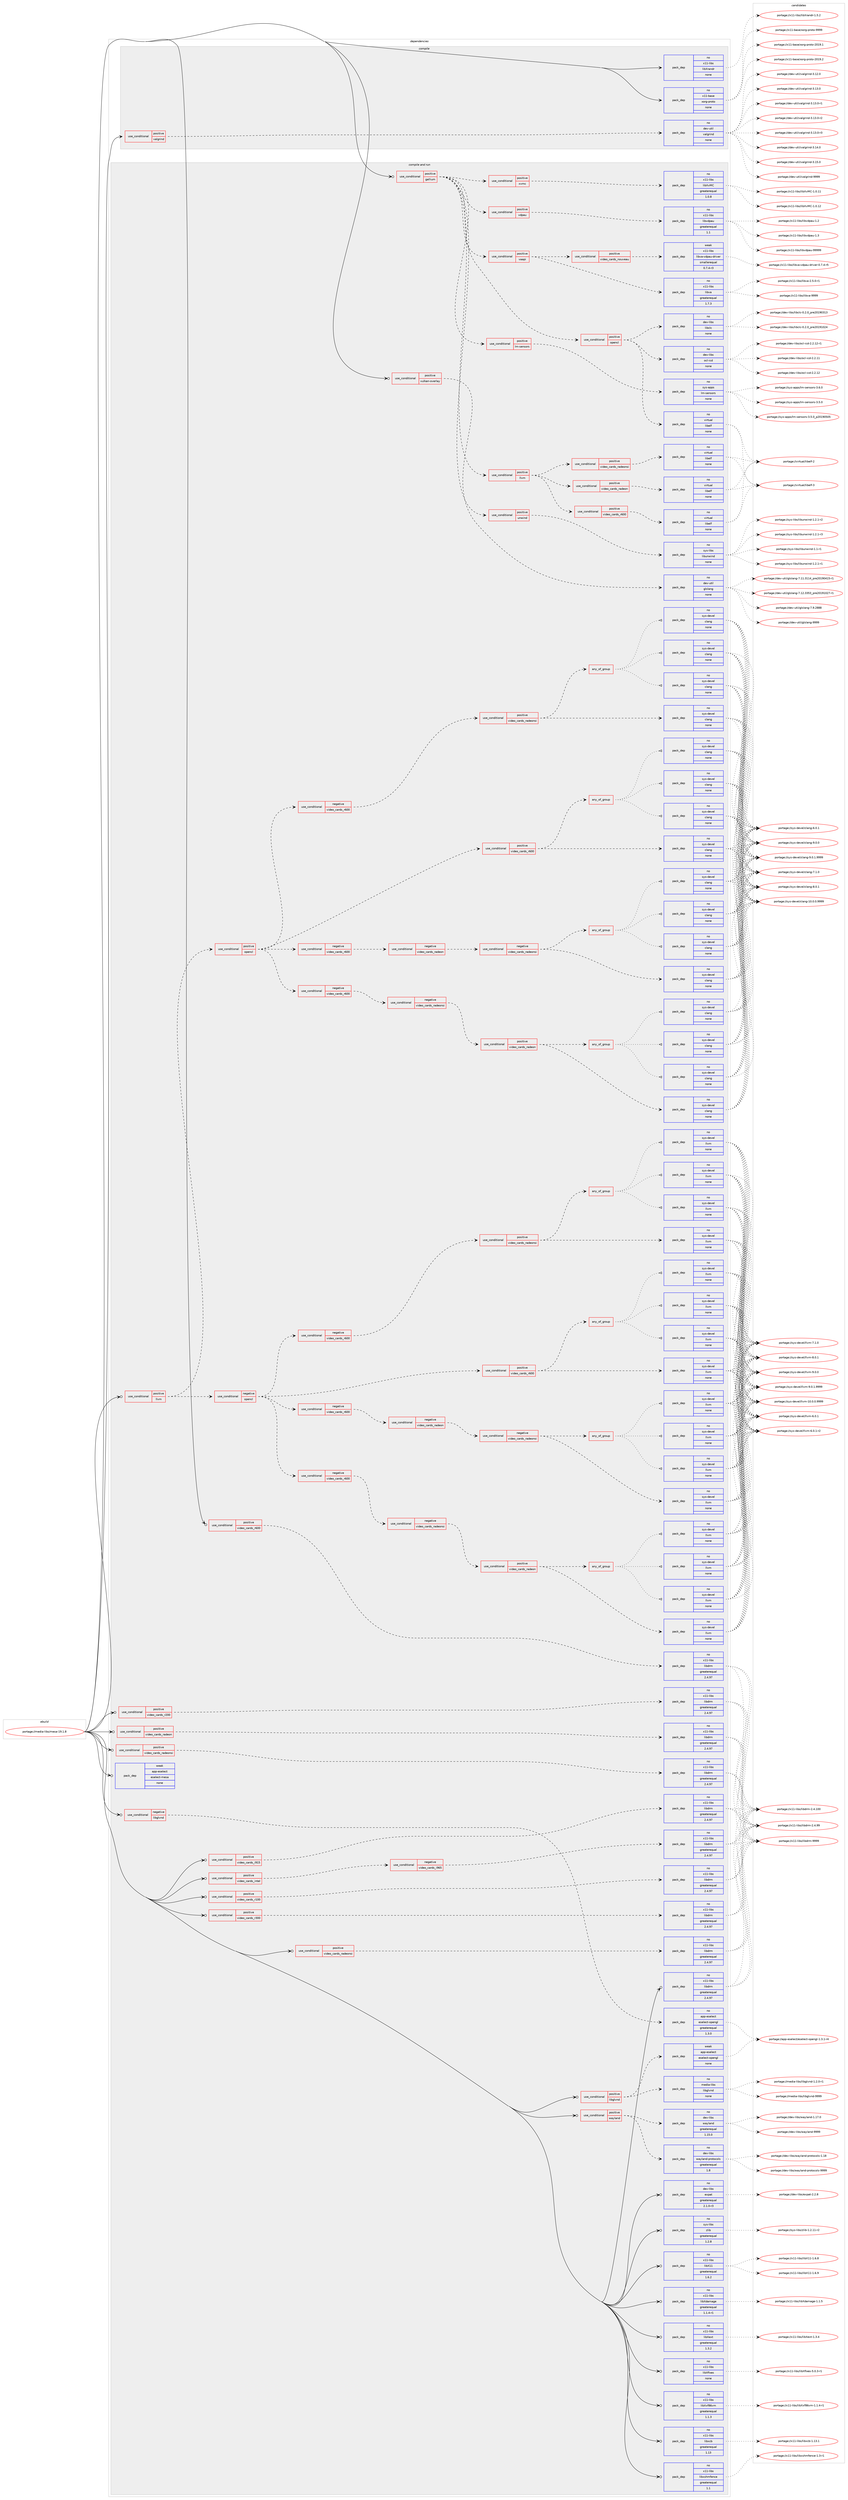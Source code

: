 digraph prolog {

# *************
# Graph options
# *************

newrank=true;
concentrate=true;
compound=true;
graph [rankdir=LR,fontname=Helvetica,fontsize=10,ranksep=1.5];#, ranksep=2.5, nodesep=0.2];
edge  [arrowhead=vee];
node  [fontname=Helvetica,fontsize=10];

# **********
# The ebuild
# **********

subgraph cluster_leftcol {
color=gray;
rank=same;
label=<<i>ebuild</i>>;
id [label="portage://media-libs/mesa-19.1.8", color=red, width=4, href="../media-libs/mesa-19.1.8.svg"];
}

# ****************
# The dependencies
# ****************

subgraph cluster_midcol {
color=gray;
label=<<i>dependencies</i>>;
subgraph cluster_compile {
fillcolor="#eeeeee";
style=filled;
label=<<i>compile</i>>;
subgraph cond80483 {
dependency322396 [label=<<TABLE BORDER="0" CELLBORDER="1" CELLSPACING="0" CELLPADDING="4"><TR><TD ROWSPAN="3" CELLPADDING="10">use_conditional</TD></TR><TR><TD>positive</TD></TR><TR><TD>valgrind</TD></TR></TABLE>>, shape=none, color=red];
subgraph pack236644 {
dependency322397 [label=<<TABLE BORDER="0" CELLBORDER="1" CELLSPACING="0" CELLPADDING="4" WIDTH="220"><TR><TD ROWSPAN="6" CELLPADDING="30">pack_dep</TD></TR><TR><TD WIDTH="110">no</TD></TR><TR><TD>dev-util</TD></TR><TR><TD>valgrind</TD></TR><TR><TD>none</TD></TR><TR><TD></TD></TR></TABLE>>, shape=none, color=blue];
}
dependency322396:e -> dependency322397:w [weight=20,style="dashed",arrowhead="vee"];
}
id:e -> dependency322396:w [weight=20,style="solid",arrowhead="vee"];
subgraph pack236645 {
dependency322398 [label=<<TABLE BORDER="0" CELLBORDER="1" CELLSPACING="0" CELLPADDING="4" WIDTH="220"><TR><TD ROWSPAN="6" CELLPADDING="30">pack_dep</TD></TR><TR><TD WIDTH="110">no</TD></TR><TR><TD>x11-base</TD></TR><TR><TD>xorg-proto</TD></TR><TR><TD>none</TD></TR><TR><TD></TD></TR></TABLE>>, shape=none, color=blue];
}
id:e -> dependency322398:w [weight=20,style="solid",arrowhead="vee"];
subgraph pack236646 {
dependency322399 [label=<<TABLE BORDER="0" CELLBORDER="1" CELLSPACING="0" CELLPADDING="4" WIDTH="220"><TR><TD ROWSPAN="6" CELLPADDING="30">pack_dep</TD></TR><TR><TD WIDTH="110">no</TD></TR><TR><TD>x11-libs</TD></TR><TR><TD>libXrandr</TD></TR><TR><TD>none</TD></TR><TR><TD></TD></TR></TABLE>>, shape=none, color=blue];
}
id:e -> dependency322399:w [weight=20,style="solid",arrowhead="vee"];
}
subgraph cluster_compileandrun {
fillcolor="#eeeeee";
style=filled;
label=<<i>compile and run</i>>;
subgraph cond80484 {
dependency322400 [label=<<TABLE BORDER="0" CELLBORDER="1" CELLSPACING="0" CELLPADDING="4"><TR><TD ROWSPAN="3" CELLPADDING="10">use_conditional</TD></TR><TR><TD>negative</TD></TR><TR><TD>libglvnd</TD></TR></TABLE>>, shape=none, color=red];
subgraph pack236647 {
dependency322401 [label=<<TABLE BORDER="0" CELLBORDER="1" CELLSPACING="0" CELLPADDING="4" WIDTH="220"><TR><TD ROWSPAN="6" CELLPADDING="30">pack_dep</TD></TR><TR><TD WIDTH="110">no</TD></TR><TR><TD>app-eselect</TD></TR><TR><TD>eselect-opengl</TD></TR><TR><TD>greaterequal</TD></TR><TR><TD>1.3.0</TD></TR></TABLE>>, shape=none, color=blue];
}
dependency322400:e -> dependency322401:w [weight=20,style="dashed",arrowhead="vee"];
}
id:e -> dependency322400:w [weight=20,style="solid",arrowhead="odotvee"];
subgraph cond80485 {
dependency322402 [label=<<TABLE BORDER="0" CELLBORDER="1" CELLSPACING="0" CELLPADDING="4"><TR><TD ROWSPAN="3" CELLPADDING="10">use_conditional</TD></TR><TR><TD>positive</TD></TR><TR><TD>gallium</TD></TR></TABLE>>, shape=none, color=red];
subgraph cond80486 {
dependency322403 [label=<<TABLE BORDER="0" CELLBORDER="1" CELLSPACING="0" CELLPADDING="4"><TR><TD ROWSPAN="3" CELLPADDING="10">use_conditional</TD></TR><TR><TD>positive</TD></TR><TR><TD>unwind</TD></TR></TABLE>>, shape=none, color=red];
subgraph pack236648 {
dependency322404 [label=<<TABLE BORDER="0" CELLBORDER="1" CELLSPACING="0" CELLPADDING="4" WIDTH="220"><TR><TD ROWSPAN="6" CELLPADDING="30">pack_dep</TD></TR><TR><TD WIDTH="110">no</TD></TR><TR><TD>sys-libs</TD></TR><TR><TD>libunwind</TD></TR><TR><TD>none</TD></TR><TR><TD></TD></TR></TABLE>>, shape=none, color=blue];
}
dependency322403:e -> dependency322404:w [weight=20,style="dashed",arrowhead="vee"];
}
dependency322402:e -> dependency322403:w [weight=20,style="dashed",arrowhead="vee"];
subgraph cond80487 {
dependency322405 [label=<<TABLE BORDER="0" CELLBORDER="1" CELLSPACING="0" CELLPADDING="4"><TR><TD ROWSPAN="3" CELLPADDING="10">use_conditional</TD></TR><TR><TD>positive</TD></TR><TR><TD>llvm</TD></TR></TABLE>>, shape=none, color=red];
subgraph cond80488 {
dependency322406 [label=<<TABLE BORDER="0" CELLBORDER="1" CELLSPACING="0" CELLPADDING="4"><TR><TD ROWSPAN="3" CELLPADDING="10">use_conditional</TD></TR><TR><TD>positive</TD></TR><TR><TD>video_cards_radeonsi</TD></TR></TABLE>>, shape=none, color=red];
subgraph pack236649 {
dependency322407 [label=<<TABLE BORDER="0" CELLBORDER="1" CELLSPACING="0" CELLPADDING="4" WIDTH="220"><TR><TD ROWSPAN="6" CELLPADDING="30">pack_dep</TD></TR><TR><TD WIDTH="110">no</TD></TR><TR><TD>virtual</TD></TR><TR><TD>libelf</TD></TR><TR><TD>none</TD></TR><TR><TD></TD></TR></TABLE>>, shape=none, color=blue];
}
dependency322406:e -> dependency322407:w [weight=20,style="dashed",arrowhead="vee"];
}
dependency322405:e -> dependency322406:w [weight=20,style="dashed",arrowhead="vee"];
subgraph cond80489 {
dependency322408 [label=<<TABLE BORDER="0" CELLBORDER="1" CELLSPACING="0" CELLPADDING="4"><TR><TD ROWSPAN="3" CELLPADDING="10">use_conditional</TD></TR><TR><TD>positive</TD></TR><TR><TD>video_cards_r600</TD></TR></TABLE>>, shape=none, color=red];
subgraph pack236650 {
dependency322409 [label=<<TABLE BORDER="0" CELLBORDER="1" CELLSPACING="0" CELLPADDING="4" WIDTH="220"><TR><TD ROWSPAN="6" CELLPADDING="30">pack_dep</TD></TR><TR><TD WIDTH="110">no</TD></TR><TR><TD>virtual</TD></TR><TR><TD>libelf</TD></TR><TR><TD>none</TD></TR><TR><TD></TD></TR></TABLE>>, shape=none, color=blue];
}
dependency322408:e -> dependency322409:w [weight=20,style="dashed",arrowhead="vee"];
}
dependency322405:e -> dependency322408:w [weight=20,style="dashed",arrowhead="vee"];
subgraph cond80490 {
dependency322410 [label=<<TABLE BORDER="0" CELLBORDER="1" CELLSPACING="0" CELLPADDING="4"><TR><TD ROWSPAN="3" CELLPADDING="10">use_conditional</TD></TR><TR><TD>positive</TD></TR><TR><TD>video_cards_radeon</TD></TR></TABLE>>, shape=none, color=red];
subgraph pack236651 {
dependency322411 [label=<<TABLE BORDER="0" CELLBORDER="1" CELLSPACING="0" CELLPADDING="4" WIDTH="220"><TR><TD ROWSPAN="6" CELLPADDING="30">pack_dep</TD></TR><TR><TD WIDTH="110">no</TD></TR><TR><TD>virtual</TD></TR><TR><TD>libelf</TD></TR><TR><TD>none</TD></TR><TR><TD></TD></TR></TABLE>>, shape=none, color=blue];
}
dependency322410:e -> dependency322411:w [weight=20,style="dashed",arrowhead="vee"];
}
dependency322405:e -> dependency322410:w [weight=20,style="dashed",arrowhead="vee"];
}
dependency322402:e -> dependency322405:w [weight=20,style="dashed",arrowhead="vee"];
subgraph cond80491 {
dependency322412 [label=<<TABLE BORDER="0" CELLBORDER="1" CELLSPACING="0" CELLPADDING="4"><TR><TD ROWSPAN="3" CELLPADDING="10">use_conditional</TD></TR><TR><TD>positive</TD></TR><TR><TD>lm-sensors</TD></TR></TABLE>>, shape=none, color=red];
subgraph pack236652 {
dependency322413 [label=<<TABLE BORDER="0" CELLBORDER="1" CELLSPACING="0" CELLPADDING="4" WIDTH="220"><TR><TD ROWSPAN="6" CELLPADDING="30">pack_dep</TD></TR><TR><TD WIDTH="110">no</TD></TR><TR><TD>sys-apps</TD></TR><TR><TD>lm-sensors</TD></TR><TR><TD>none</TD></TR><TR><TD></TD></TR></TABLE>>, shape=none, color=blue];
}
dependency322412:e -> dependency322413:w [weight=20,style="dashed",arrowhead="vee"];
}
dependency322402:e -> dependency322412:w [weight=20,style="dashed",arrowhead="vee"];
subgraph cond80492 {
dependency322414 [label=<<TABLE BORDER="0" CELLBORDER="1" CELLSPACING="0" CELLPADDING="4"><TR><TD ROWSPAN="3" CELLPADDING="10">use_conditional</TD></TR><TR><TD>positive</TD></TR><TR><TD>opencl</TD></TR></TABLE>>, shape=none, color=red];
subgraph pack236653 {
dependency322415 [label=<<TABLE BORDER="0" CELLBORDER="1" CELLSPACING="0" CELLPADDING="4" WIDTH="220"><TR><TD ROWSPAN="6" CELLPADDING="30">pack_dep</TD></TR><TR><TD WIDTH="110">no</TD></TR><TR><TD>dev-libs</TD></TR><TR><TD>ocl-icd</TD></TR><TR><TD>none</TD></TR><TR><TD></TD></TR></TABLE>>, shape=none, color=blue];
}
dependency322414:e -> dependency322415:w [weight=20,style="dashed",arrowhead="vee"];
subgraph pack236654 {
dependency322416 [label=<<TABLE BORDER="0" CELLBORDER="1" CELLSPACING="0" CELLPADDING="4" WIDTH="220"><TR><TD ROWSPAN="6" CELLPADDING="30">pack_dep</TD></TR><TR><TD WIDTH="110">no</TD></TR><TR><TD>dev-libs</TD></TR><TR><TD>libclc</TD></TR><TR><TD>none</TD></TR><TR><TD></TD></TR></TABLE>>, shape=none, color=blue];
}
dependency322414:e -> dependency322416:w [weight=20,style="dashed",arrowhead="vee"];
subgraph pack236655 {
dependency322417 [label=<<TABLE BORDER="0" CELLBORDER="1" CELLSPACING="0" CELLPADDING="4" WIDTH="220"><TR><TD ROWSPAN="6" CELLPADDING="30">pack_dep</TD></TR><TR><TD WIDTH="110">no</TD></TR><TR><TD>virtual</TD></TR><TR><TD>libelf</TD></TR><TR><TD>none</TD></TR><TR><TD></TD></TR></TABLE>>, shape=none, color=blue];
}
dependency322414:e -> dependency322417:w [weight=20,style="dashed",arrowhead="vee"];
}
dependency322402:e -> dependency322414:w [weight=20,style="dashed",arrowhead="vee"];
subgraph cond80493 {
dependency322418 [label=<<TABLE BORDER="0" CELLBORDER="1" CELLSPACING="0" CELLPADDING="4"><TR><TD ROWSPAN="3" CELLPADDING="10">use_conditional</TD></TR><TR><TD>positive</TD></TR><TR><TD>vaapi</TD></TR></TABLE>>, shape=none, color=red];
subgraph pack236656 {
dependency322419 [label=<<TABLE BORDER="0" CELLBORDER="1" CELLSPACING="0" CELLPADDING="4" WIDTH="220"><TR><TD ROWSPAN="6" CELLPADDING="30">pack_dep</TD></TR><TR><TD WIDTH="110">no</TD></TR><TR><TD>x11-libs</TD></TR><TR><TD>libva</TD></TR><TR><TD>greaterequal</TD></TR><TR><TD>1.7.3</TD></TR></TABLE>>, shape=none, color=blue];
}
dependency322418:e -> dependency322419:w [weight=20,style="dashed",arrowhead="vee"];
subgraph cond80494 {
dependency322420 [label=<<TABLE BORDER="0" CELLBORDER="1" CELLSPACING="0" CELLPADDING="4"><TR><TD ROWSPAN="3" CELLPADDING="10">use_conditional</TD></TR><TR><TD>positive</TD></TR><TR><TD>video_cards_nouveau</TD></TR></TABLE>>, shape=none, color=red];
subgraph pack236657 {
dependency322421 [label=<<TABLE BORDER="0" CELLBORDER="1" CELLSPACING="0" CELLPADDING="4" WIDTH="220"><TR><TD ROWSPAN="6" CELLPADDING="30">pack_dep</TD></TR><TR><TD WIDTH="110">weak</TD></TR><TR><TD>x11-libs</TD></TR><TR><TD>libva-vdpau-driver</TD></TR><TR><TD>smallerequal</TD></TR><TR><TD>0.7.4-r3</TD></TR></TABLE>>, shape=none, color=blue];
}
dependency322420:e -> dependency322421:w [weight=20,style="dashed",arrowhead="vee"];
}
dependency322418:e -> dependency322420:w [weight=20,style="dashed",arrowhead="vee"];
}
dependency322402:e -> dependency322418:w [weight=20,style="dashed",arrowhead="vee"];
subgraph cond80495 {
dependency322422 [label=<<TABLE BORDER="0" CELLBORDER="1" CELLSPACING="0" CELLPADDING="4"><TR><TD ROWSPAN="3" CELLPADDING="10">use_conditional</TD></TR><TR><TD>positive</TD></TR><TR><TD>vdpau</TD></TR></TABLE>>, shape=none, color=red];
subgraph pack236658 {
dependency322423 [label=<<TABLE BORDER="0" CELLBORDER="1" CELLSPACING="0" CELLPADDING="4" WIDTH="220"><TR><TD ROWSPAN="6" CELLPADDING="30">pack_dep</TD></TR><TR><TD WIDTH="110">no</TD></TR><TR><TD>x11-libs</TD></TR><TR><TD>libvdpau</TD></TR><TR><TD>greaterequal</TD></TR><TR><TD>1.1</TD></TR></TABLE>>, shape=none, color=blue];
}
dependency322422:e -> dependency322423:w [weight=20,style="dashed",arrowhead="vee"];
}
dependency322402:e -> dependency322422:w [weight=20,style="dashed",arrowhead="vee"];
subgraph cond80496 {
dependency322424 [label=<<TABLE BORDER="0" CELLBORDER="1" CELLSPACING="0" CELLPADDING="4"><TR><TD ROWSPAN="3" CELLPADDING="10">use_conditional</TD></TR><TR><TD>positive</TD></TR><TR><TD>xvmc</TD></TR></TABLE>>, shape=none, color=red];
subgraph pack236659 {
dependency322425 [label=<<TABLE BORDER="0" CELLBORDER="1" CELLSPACING="0" CELLPADDING="4" WIDTH="220"><TR><TD ROWSPAN="6" CELLPADDING="30">pack_dep</TD></TR><TR><TD WIDTH="110">no</TD></TR><TR><TD>x11-libs</TD></TR><TR><TD>libXvMC</TD></TR><TR><TD>greaterequal</TD></TR><TR><TD>1.0.8</TD></TR></TABLE>>, shape=none, color=blue];
}
dependency322424:e -> dependency322425:w [weight=20,style="dashed",arrowhead="vee"];
}
dependency322402:e -> dependency322424:w [weight=20,style="dashed",arrowhead="vee"];
}
id:e -> dependency322402:w [weight=20,style="solid",arrowhead="odotvee"];
subgraph cond80497 {
dependency322426 [label=<<TABLE BORDER="0" CELLBORDER="1" CELLSPACING="0" CELLPADDING="4"><TR><TD ROWSPAN="3" CELLPADDING="10">use_conditional</TD></TR><TR><TD>positive</TD></TR><TR><TD>libglvnd</TD></TR></TABLE>>, shape=none, color=red];
subgraph pack236660 {
dependency322427 [label=<<TABLE BORDER="0" CELLBORDER="1" CELLSPACING="0" CELLPADDING="4" WIDTH="220"><TR><TD ROWSPAN="6" CELLPADDING="30">pack_dep</TD></TR><TR><TD WIDTH="110">no</TD></TR><TR><TD>media-libs</TD></TR><TR><TD>libglvnd</TD></TR><TR><TD>none</TD></TR><TR><TD></TD></TR></TABLE>>, shape=none, color=blue];
}
dependency322426:e -> dependency322427:w [weight=20,style="dashed",arrowhead="vee"];
subgraph pack236661 {
dependency322428 [label=<<TABLE BORDER="0" CELLBORDER="1" CELLSPACING="0" CELLPADDING="4" WIDTH="220"><TR><TD ROWSPAN="6" CELLPADDING="30">pack_dep</TD></TR><TR><TD WIDTH="110">weak</TD></TR><TR><TD>app-eselect</TD></TR><TR><TD>eselect-opengl</TD></TR><TR><TD>none</TD></TR><TR><TD></TD></TR></TABLE>>, shape=none, color=blue];
}
dependency322426:e -> dependency322428:w [weight=20,style="dashed",arrowhead="vee"];
}
id:e -> dependency322426:w [weight=20,style="solid",arrowhead="odotvee"];
subgraph cond80498 {
dependency322429 [label=<<TABLE BORDER="0" CELLBORDER="1" CELLSPACING="0" CELLPADDING="4"><TR><TD ROWSPAN="3" CELLPADDING="10">use_conditional</TD></TR><TR><TD>positive</TD></TR><TR><TD>llvm</TD></TR></TABLE>>, shape=none, color=red];
subgraph cond80499 {
dependency322430 [label=<<TABLE BORDER="0" CELLBORDER="1" CELLSPACING="0" CELLPADDING="4"><TR><TD ROWSPAN="3" CELLPADDING="10">use_conditional</TD></TR><TR><TD>positive</TD></TR><TR><TD>opencl</TD></TR></TABLE>>, shape=none, color=red];
subgraph cond80500 {
dependency322431 [label=<<TABLE BORDER="0" CELLBORDER="1" CELLSPACING="0" CELLPADDING="4"><TR><TD ROWSPAN="3" CELLPADDING="10">use_conditional</TD></TR><TR><TD>positive</TD></TR><TR><TD>video_cards_r600</TD></TR></TABLE>>, shape=none, color=red];
subgraph any5138 {
dependency322432 [label=<<TABLE BORDER="0" CELLBORDER="1" CELLSPACING="0" CELLPADDING="4"><TR><TD CELLPADDING="10">any_of_group</TD></TR></TABLE>>, shape=none, color=red];subgraph pack236662 {
dependency322433 [label=<<TABLE BORDER="0" CELLBORDER="1" CELLSPACING="0" CELLPADDING="4" WIDTH="220"><TR><TD ROWSPAN="6" CELLPADDING="30">pack_dep</TD></TR><TR><TD WIDTH="110">no</TD></TR><TR><TD>sys-devel</TD></TR><TR><TD>clang</TD></TR><TR><TD>none</TD></TR><TR><TD></TD></TR></TABLE>>, shape=none, color=blue];
}
dependency322432:e -> dependency322433:w [weight=20,style="dotted",arrowhead="oinv"];
subgraph pack236663 {
dependency322434 [label=<<TABLE BORDER="0" CELLBORDER="1" CELLSPACING="0" CELLPADDING="4" WIDTH="220"><TR><TD ROWSPAN="6" CELLPADDING="30">pack_dep</TD></TR><TR><TD WIDTH="110">no</TD></TR><TR><TD>sys-devel</TD></TR><TR><TD>clang</TD></TR><TR><TD>none</TD></TR><TR><TD></TD></TR></TABLE>>, shape=none, color=blue];
}
dependency322432:e -> dependency322434:w [weight=20,style="dotted",arrowhead="oinv"];
subgraph pack236664 {
dependency322435 [label=<<TABLE BORDER="0" CELLBORDER="1" CELLSPACING="0" CELLPADDING="4" WIDTH="220"><TR><TD ROWSPAN="6" CELLPADDING="30">pack_dep</TD></TR><TR><TD WIDTH="110">no</TD></TR><TR><TD>sys-devel</TD></TR><TR><TD>clang</TD></TR><TR><TD>none</TD></TR><TR><TD></TD></TR></TABLE>>, shape=none, color=blue];
}
dependency322432:e -> dependency322435:w [weight=20,style="dotted",arrowhead="oinv"];
}
dependency322431:e -> dependency322432:w [weight=20,style="dashed",arrowhead="vee"];
subgraph pack236665 {
dependency322436 [label=<<TABLE BORDER="0" CELLBORDER="1" CELLSPACING="0" CELLPADDING="4" WIDTH="220"><TR><TD ROWSPAN="6" CELLPADDING="30">pack_dep</TD></TR><TR><TD WIDTH="110">no</TD></TR><TR><TD>sys-devel</TD></TR><TR><TD>clang</TD></TR><TR><TD>none</TD></TR><TR><TD></TD></TR></TABLE>>, shape=none, color=blue];
}
dependency322431:e -> dependency322436:w [weight=20,style="dashed",arrowhead="vee"];
}
dependency322430:e -> dependency322431:w [weight=20,style="dashed",arrowhead="vee"];
subgraph cond80501 {
dependency322437 [label=<<TABLE BORDER="0" CELLBORDER="1" CELLSPACING="0" CELLPADDING="4"><TR><TD ROWSPAN="3" CELLPADDING="10">use_conditional</TD></TR><TR><TD>negative</TD></TR><TR><TD>video_cards_r600</TD></TR></TABLE>>, shape=none, color=red];
subgraph cond80502 {
dependency322438 [label=<<TABLE BORDER="0" CELLBORDER="1" CELLSPACING="0" CELLPADDING="4"><TR><TD ROWSPAN="3" CELLPADDING="10">use_conditional</TD></TR><TR><TD>positive</TD></TR><TR><TD>video_cards_radeonsi</TD></TR></TABLE>>, shape=none, color=red];
subgraph any5139 {
dependency322439 [label=<<TABLE BORDER="0" CELLBORDER="1" CELLSPACING="0" CELLPADDING="4"><TR><TD CELLPADDING="10">any_of_group</TD></TR></TABLE>>, shape=none, color=red];subgraph pack236666 {
dependency322440 [label=<<TABLE BORDER="0" CELLBORDER="1" CELLSPACING="0" CELLPADDING="4" WIDTH="220"><TR><TD ROWSPAN="6" CELLPADDING="30">pack_dep</TD></TR><TR><TD WIDTH="110">no</TD></TR><TR><TD>sys-devel</TD></TR><TR><TD>clang</TD></TR><TR><TD>none</TD></TR><TR><TD></TD></TR></TABLE>>, shape=none, color=blue];
}
dependency322439:e -> dependency322440:w [weight=20,style="dotted",arrowhead="oinv"];
subgraph pack236667 {
dependency322441 [label=<<TABLE BORDER="0" CELLBORDER="1" CELLSPACING="0" CELLPADDING="4" WIDTH="220"><TR><TD ROWSPAN="6" CELLPADDING="30">pack_dep</TD></TR><TR><TD WIDTH="110">no</TD></TR><TR><TD>sys-devel</TD></TR><TR><TD>clang</TD></TR><TR><TD>none</TD></TR><TR><TD></TD></TR></TABLE>>, shape=none, color=blue];
}
dependency322439:e -> dependency322441:w [weight=20,style="dotted",arrowhead="oinv"];
subgraph pack236668 {
dependency322442 [label=<<TABLE BORDER="0" CELLBORDER="1" CELLSPACING="0" CELLPADDING="4" WIDTH="220"><TR><TD ROWSPAN="6" CELLPADDING="30">pack_dep</TD></TR><TR><TD WIDTH="110">no</TD></TR><TR><TD>sys-devel</TD></TR><TR><TD>clang</TD></TR><TR><TD>none</TD></TR><TR><TD></TD></TR></TABLE>>, shape=none, color=blue];
}
dependency322439:e -> dependency322442:w [weight=20,style="dotted",arrowhead="oinv"];
}
dependency322438:e -> dependency322439:w [weight=20,style="dashed",arrowhead="vee"];
subgraph pack236669 {
dependency322443 [label=<<TABLE BORDER="0" CELLBORDER="1" CELLSPACING="0" CELLPADDING="4" WIDTH="220"><TR><TD ROWSPAN="6" CELLPADDING="30">pack_dep</TD></TR><TR><TD WIDTH="110">no</TD></TR><TR><TD>sys-devel</TD></TR><TR><TD>clang</TD></TR><TR><TD>none</TD></TR><TR><TD></TD></TR></TABLE>>, shape=none, color=blue];
}
dependency322438:e -> dependency322443:w [weight=20,style="dashed",arrowhead="vee"];
}
dependency322437:e -> dependency322438:w [weight=20,style="dashed",arrowhead="vee"];
}
dependency322430:e -> dependency322437:w [weight=20,style="dashed",arrowhead="vee"];
subgraph cond80503 {
dependency322444 [label=<<TABLE BORDER="0" CELLBORDER="1" CELLSPACING="0" CELLPADDING="4"><TR><TD ROWSPAN="3" CELLPADDING="10">use_conditional</TD></TR><TR><TD>negative</TD></TR><TR><TD>video_cards_r600</TD></TR></TABLE>>, shape=none, color=red];
subgraph cond80504 {
dependency322445 [label=<<TABLE BORDER="0" CELLBORDER="1" CELLSPACING="0" CELLPADDING="4"><TR><TD ROWSPAN="3" CELLPADDING="10">use_conditional</TD></TR><TR><TD>negative</TD></TR><TR><TD>video_cards_radeonsi</TD></TR></TABLE>>, shape=none, color=red];
subgraph cond80505 {
dependency322446 [label=<<TABLE BORDER="0" CELLBORDER="1" CELLSPACING="0" CELLPADDING="4"><TR><TD ROWSPAN="3" CELLPADDING="10">use_conditional</TD></TR><TR><TD>positive</TD></TR><TR><TD>video_cards_radeon</TD></TR></TABLE>>, shape=none, color=red];
subgraph any5140 {
dependency322447 [label=<<TABLE BORDER="0" CELLBORDER="1" CELLSPACING="0" CELLPADDING="4"><TR><TD CELLPADDING="10">any_of_group</TD></TR></TABLE>>, shape=none, color=red];subgraph pack236670 {
dependency322448 [label=<<TABLE BORDER="0" CELLBORDER="1" CELLSPACING="0" CELLPADDING="4" WIDTH="220"><TR><TD ROWSPAN="6" CELLPADDING="30">pack_dep</TD></TR><TR><TD WIDTH="110">no</TD></TR><TR><TD>sys-devel</TD></TR><TR><TD>clang</TD></TR><TR><TD>none</TD></TR><TR><TD></TD></TR></TABLE>>, shape=none, color=blue];
}
dependency322447:e -> dependency322448:w [weight=20,style="dotted",arrowhead="oinv"];
subgraph pack236671 {
dependency322449 [label=<<TABLE BORDER="0" CELLBORDER="1" CELLSPACING="0" CELLPADDING="4" WIDTH="220"><TR><TD ROWSPAN="6" CELLPADDING="30">pack_dep</TD></TR><TR><TD WIDTH="110">no</TD></TR><TR><TD>sys-devel</TD></TR><TR><TD>clang</TD></TR><TR><TD>none</TD></TR><TR><TD></TD></TR></TABLE>>, shape=none, color=blue];
}
dependency322447:e -> dependency322449:w [weight=20,style="dotted",arrowhead="oinv"];
subgraph pack236672 {
dependency322450 [label=<<TABLE BORDER="0" CELLBORDER="1" CELLSPACING="0" CELLPADDING="4" WIDTH="220"><TR><TD ROWSPAN="6" CELLPADDING="30">pack_dep</TD></TR><TR><TD WIDTH="110">no</TD></TR><TR><TD>sys-devel</TD></TR><TR><TD>clang</TD></TR><TR><TD>none</TD></TR><TR><TD></TD></TR></TABLE>>, shape=none, color=blue];
}
dependency322447:e -> dependency322450:w [weight=20,style="dotted",arrowhead="oinv"];
}
dependency322446:e -> dependency322447:w [weight=20,style="dashed",arrowhead="vee"];
subgraph pack236673 {
dependency322451 [label=<<TABLE BORDER="0" CELLBORDER="1" CELLSPACING="0" CELLPADDING="4" WIDTH="220"><TR><TD ROWSPAN="6" CELLPADDING="30">pack_dep</TD></TR><TR><TD WIDTH="110">no</TD></TR><TR><TD>sys-devel</TD></TR><TR><TD>clang</TD></TR><TR><TD>none</TD></TR><TR><TD></TD></TR></TABLE>>, shape=none, color=blue];
}
dependency322446:e -> dependency322451:w [weight=20,style="dashed",arrowhead="vee"];
}
dependency322445:e -> dependency322446:w [weight=20,style="dashed",arrowhead="vee"];
}
dependency322444:e -> dependency322445:w [weight=20,style="dashed",arrowhead="vee"];
}
dependency322430:e -> dependency322444:w [weight=20,style="dashed",arrowhead="vee"];
subgraph cond80506 {
dependency322452 [label=<<TABLE BORDER="0" CELLBORDER="1" CELLSPACING="0" CELLPADDING="4"><TR><TD ROWSPAN="3" CELLPADDING="10">use_conditional</TD></TR><TR><TD>negative</TD></TR><TR><TD>video_cards_r600</TD></TR></TABLE>>, shape=none, color=red];
subgraph cond80507 {
dependency322453 [label=<<TABLE BORDER="0" CELLBORDER="1" CELLSPACING="0" CELLPADDING="4"><TR><TD ROWSPAN="3" CELLPADDING="10">use_conditional</TD></TR><TR><TD>negative</TD></TR><TR><TD>video_cards_radeon</TD></TR></TABLE>>, shape=none, color=red];
subgraph cond80508 {
dependency322454 [label=<<TABLE BORDER="0" CELLBORDER="1" CELLSPACING="0" CELLPADDING="4"><TR><TD ROWSPAN="3" CELLPADDING="10">use_conditional</TD></TR><TR><TD>negative</TD></TR><TR><TD>video_cards_radeonsi</TD></TR></TABLE>>, shape=none, color=red];
subgraph any5141 {
dependency322455 [label=<<TABLE BORDER="0" CELLBORDER="1" CELLSPACING="0" CELLPADDING="4"><TR><TD CELLPADDING="10">any_of_group</TD></TR></TABLE>>, shape=none, color=red];subgraph pack236674 {
dependency322456 [label=<<TABLE BORDER="0" CELLBORDER="1" CELLSPACING="0" CELLPADDING="4" WIDTH="220"><TR><TD ROWSPAN="6" CELLPADDING="30">pack_dep</TD></TR><TR><TD WIDTH="110">no</TD></TR><TR><TD>sys-devel</TD></TR><TR><TD>clang</TD></TR><TR><TD>none</TD></TR><TR><TD></TD></TR></TABLE>>, shape=none, color=blue];
}
dependency322455:e -> dependency322456:w [weight=20,style="dotted",arrowhead="oinv"];
subgraph pack236675 {
dependency322457 [label=<<TABLE BORDER="0" CELLBORDER="1" CELLSPACING="0" CELLPADDING="4" WIDTH="220"><TR><TD ROWSPAN="6" CELLPADDING="30">pack_dep</TD></TR><TR><TD WIDTH="110">no</TD></TR><TR><TD>sys-devel</TD></TR><TR><TD>clang</TD></TR><TR><TD>none</TD></TR><TR><TD></TD></TR></TABLE>>, shape=none, color=blue];
}
dependency322455:e -> dependency322457:w [weight=20,style="dotted",arrowhead="oinv"];
subgraph pack236676 {
dependency322458 [label=<<TABLE BORDER="0" CELLBORDER="1" CELLSPACING="0" CELLPADDING="4" WIDTH="220"><TR><TD ROWSPAN="6" CELLPADDING="30">pack_dep</TD></TR><TR><TD WIDTH="110">no</TD></TR><TR><TD>sys-devel</TD></TR><TR><TD>clang</TD></TR><TR><TD>none</TD></TR><TR><TD></TD></TR></TABLE>>, shape=none, color=blue];
}
dependency322455:e -> dependency322458:w [weight=20,style="dotted",arrowhead="oinv"];
}
dependency322454:e -> dependency322455:w [weight=20,style="dashed",arrowhead="vee"];
subgraph pack236677 {
dependency322459 [label=<<TABLE BORDER="0" CELLBORDER="1" CELLSPACING="0" CELLPADDING="4" WIDTH="220"><TR><TD ROWSPAN="6" CELLPADDING="30">pack_dep</TD></TR><TR><TD WIDTH="110">no</TD></TR><TR><TD>sys-devel</TD></TR><TR><TD>clang</TD></TR><TR><TD>none</TD></TR><TR><TD></TD></TR></TABLE>>, shape=none, color=blue];
}
dependency322454:e -> dependency322459:w [weight=20,style="dashed",arrowhead="vee"];
}
dependency322453:e -> dependency322454:w [weight=20,style="dashed",arrowhead="vee"];
}
dependency322452:e -> dependency322453:w [weight=20,style="dashed",arrowhead="vee"];
}
dependency322430:e -> dependency322452:w [weight=20,style="dashed",arrowhead="vee"];
}
dependency322429:e -> dependency322430:w [weight=20,style="dashed",arrowhead="vee"];
subgraph cond80509 {
dependency322460 [label=<<TABLE BORDER="0" CELLBORDER="1" CELLSPACING="0" CELLPADDING="4"><TR><TD ROWSPAN="3" CELLPADDING="10">use_conditional</TD></TR><TR><TD>negative</TD></TR><TR><TD>opencl</TD></TR></TABLE>>, shape=none, color=red];
subgraph cond80510 {
dependency322461 [label=<<TABLE BORDER="0" CELLBORDER="1" CELLSPACING="0" CELLPADDING="4"><TR><TD ROWSPAN="3" CELLPADDING="10">use_conditional</TD></TR><TR><TD>positive</TD></TR><TR><TD>video_cards_r600</TD></TR></TABLE>>, shape=none, color=red];
subgraph any5142 {
dependency322462 [label=<<TABLE BORDER="0" CELLBORDER="1" CELLSPACING="0" CELLPADDING="4"><TR><TD CELLPADDING="10">any_of_group</TD></TR></TABLE>>, shape=none, color=red];subgraph pack236678 {
dependency322463 [label=<<TABLE BORDER="0" CELLBORDER="1" CELLSPACING="0" CELLPADDING="4" WIDTH="220"><TR><TD ROWSPAN="6" CELLPADDING="30">pack_dep</TD></TR><TR><TD WIDTH="110">no</TD></TR><TR><TD>sys-devel</TD></TR><TR><TD>llvm</TD></TR><TR><TD>none</TD></TR><TR><TD></TD></TR></TABLE>>, shape=none, color=blue];
}
dependency322462:e -> dependency322463:w [weight=20,style="dotted",arrowhead="oinv"];
subgraph pack236679 {
dependency322464 [label=<<TABLE BORDER="0" CELLBORDER="1" CELLSPACING="0" CELLPADDING="4" WIDTH="220"><TR><TD ROWSPAN="6" CELLPADDING="30">pack_dep</TD></TR><TR><TD WIDTH="110">no</TD></TR><TR><TD>sys-devel</TD></TR><TR><TD>llvm</TD></TR><TR><TD>none</TD></TR><TR><TD></TD></TR></TABLE>>, shape=none, color=blue];
}
dependency322462:e -> dependency322464:w [weight=20,style="dotted",arrowhead="oinv"];
subgraph pack236680 {
dependency322465 [label=<<TABLE BORDER="0" CELLBORDER="1" CELLSPACING="0" CELLPADDING="4" WIDTH="220"><TR><TD ROWSPAN="6" CELLPADDING="30">pack_dep</TD></TR><TR><TD WIDTH="110">no</TD></TR><TR><TD>sys-devel</TD></TR><TR><TD>llvm</TD></TR><TR><TD>none</TD></TR><TR><TD></TD></TR></TABLE>>, shape=none, color=blue];
}
dependency322462:e -> dependency322465:w [weight=20,style="dotted",arrowhead="oinv"];
}
dependency322461:e -> dependency322462:w [weight=20,style="dashed",arrowhead="vee"];
subgraph pack236681 {
dependency322466 [label=<<TABLE BORDER="0" CELLBORDER="1" CELLSPACING="0" CELLPADDING="4" WIDTH="220"><TR><TD ROWSPAN="6" CELLPADDING="30">pack_dep</TD></TR><TR><TD WIDTH="110">no</TD></TR><TR><TD>sys-devel</TD></TR><TR><TD>llvm</TD></TR><TR><TD>none</TD></TR><TR><TD></TD></TR></TABLE>>, shape=none, color=blue];
}
dependency322461:e -> dependency322466:w [weight=20,style="dashed",arrowhead="vee"];
}
dependency322460:e -> dependency322461:w [weight=20,style="dashed",arrowhead="vee"];
subgraph cond80511 {
dependency322467 [label=<<TABLE BORDER="0" CELLBORDER="1" CELLSPACING="0" CELLPADDING="4"><TR><TD ROWSPAN="3" CELLPADDING="10">use_conditional</TD></TR><TR><TD>negative</TD></TR><TR><TD>video_cards_r600</TD></TR></TABLE>>, shape=none, color=red];
subgraph cond80512 {
dependency322468 [label=<<TABLE BORDER="0" CELLBORDER="1" CELLSPACING="0" CELLPADDING="4"><TR><TD ROWSPAN="3" CELLPADDING="10">use_conditional</TD></TR><TR><TD>positive</TD></TR><TR><TD>video_cards_radeonsi</TD></TR></TABLE>>, shape=none, color=red];
subgraph any5143 {
dependency322469 [label=<<TABLE BORDER="0" CELLBORDER="1" CELLSPACING="0" CELLPADDING="4"><TR><TD CELLPADDING="10">any_of_group</TD></TR></TABLE>>, shape=none, color=red];subgraph pack236682 {
dependency322470 [label=<<TABLE BORDER="0" CELLBORDER="1" CELLSPACING="0" CELLPADDING="4" WIDTH="220"><TR><TD ROWSPAN="6" CELLPADDING="30">pack_dep</TD></TR><TR><TD WIDTH="110">no</TD></TR><TR><TD>sys-devel</TD></TR><TR><TD>llvm</TD></TR><TR><TD>none</TD></TR><TR><TD></TD></TR></TABLE>>, shape=none, color=blue];
}
dependency322469:e -> dependency322470:w [weight=20,style="dotted",arrowhead="oinv"];
subgraph pack236683 {
dependency322471 [label=<<TABLE BORDER="0" CELLBORDER="1" CELLSPACING="0" CELLPADDING="4" WIDTH="220"><TR><TD ROWSPAN="6" CELLPADDING="30">pack_dep</TD></TR><TR><TD WIDTH="110">no</TD></TR><TR><TD>sys-devel</TD></TR><TR><TD>llvm</TD></TR><TR><TD>none</TD></TR><TR><TD></TD></TR></TABLE>>, shape=none, color=blue];
}
dependency322469:e -> dependency322471:w [weight=20,style="dotted",arrowhead="oinv"];
subgraph pack236684 {
dependency322472 [label=<<TABLE BORDER="0" CELLBORDER="1" CELLSPACING="0" CELLPADDING="4" WIDTH="220"><TR><TD ROWSPAN="6" CELLPADDING="30">pack_dep</TD></TR><TR><TD WIDTH="110">no</TD></TR><TR><TD>sys-devel</TD></TR><TR><TD>llvm</TD></TR><TR><TD>none</TD></TR><TR><TD></TD></TR></TABLE>>, shape=none, color=blue];
}
dependency322469:e -> dependency322472:w [weight=20,style="dotted",arrowhead="oinv"];
}
dependency322468:e -> dependency322469:w [weight=20,style="dashed",arrowhead="vee"];
subgraph pack236685 {
dependency322473 [label=<<TABLE BORDER="0" CELLBORDER="1" CELLSPACING="0" CELLPADDING="4" WIDTH="220"><TR><TD ROWSPAN="6" CELLPADDING="30">pack_dep</TD></TR><TR><TD WIDTH="110">no</TD></TR><TR><TD>sys-devel</TD></TR><TR><TD>llvm</TD></TR><TR><TD>none</TD></TR><TR><TD></TD></TR></TABLE>>, shape=none, color=blue];
}
dependency322468:e -> dependency322473:w [weight=20,style="dashed",arrowhead="vee"];
}
dependency322467:e -> dependency322468:w [weight=20,style="dashed",arrowhead="vee"];
}
dependency322460:e -> dependency322467:w [weight=20,style="dashed",arrowhead="vee"];
subgraph cond80513 {
dependency322474 [label=<<TABLE BORDER="0" CELLBORDER="1" CELLSPACING="0" CELLPADDING="4"><TR><TD ROWSPAN="3" CELLPADDING="10">use_conditional</TD></TR><TR><TD>negative</TD></TR><TR><TD>video_cards_r600</TD></TR></TABLE>>, shape=none, color=red];
subgraph cond80514 {
dependency322475 [label=<<TABLE BORDER="0" CELLBORDER="1" CELLSPACING="0" CELLPADDING="4"><TR><TD ROWSPAN="3" CELLPADDING="10">use_conditional</TD></TR><TR><TD>negative</TD></TR><TR><TD>video_cards_radeonsi</TD></TR></TABLE>>, shape=none, color=red];
subgraph cond80515 {
dependency322476 [label=<<TABLE BORDER="0" CELLBORDER="1" CELLSPACING="0" CELLPADDING="4"><TR><TD ROWSPAN="3" CELLPADDING="10">use_conditional</TD></TR><TR><TD>positive</TD></TR><TR><TD>video_cards_radeon</TD></TR></TABLE>>, shape=none, color=red];
subgraph any5144 {
dependency322477 [label=<<TABLE BORDER="0" CELLBORDER="1" CELLSPACING="0" CELLPADDING="4"><TR><TD CELLPADDING="10">any_of_group</TD></TR></TABLE>>, shape=none, color=red];subgraph pack236686 {
dependency322478 [label=<<TABLE BORDER="0" CELLBORDER="1" CELLSPACING="0" CELLPADDING="4" WIDTH="220"><TR><TD ROWSPAN="6" CELLPADDING="30">pack_dep</TD></TR><TR><TD WIDTH="110">no</TD></TR><TR><TD>sys-devel</TD></TR><TR><TD>llvm</TD></TR><TR><TD>none</TD></TR><TR><TD></TD></TR></TABLE>>, shape=none, color=blue];
}
dependency322477:e -> dependency322478:w [weight=20,style="dotted",arrowhead="oinv"];
subgraph pack236687 {
dependency322479 [label=<<TABLE BORDER="0" CELLBORDER="1" CELLSPACING="0" CELLPADDING="4" WIDTH="220"><TR><TD ROWSPAN="6" CELLPADDING="30">pack_dep</TD></TR><TR><TD WIDTH="110">no</TD></TR><TR><TD>sys-devel</TD></TR><TR><TD>llvm</TD></TR><TR><TD>none</TD></TR><TR><TD></TD></TR></TABLE>>, shape=none, color=blue];
}
dependency322477:e -> dependency322479:w [weight=20,style="dotted",arrowhead="oinv"];
subgraph pack236688 {
dependency322480 [label=<<TABLE BORDER="0" CELLBORDER="1" CELLSPACING="0" CELLPADDING="4" WIDTH="220"><TR><TD ROWSPAN="6" CELLPADDING="30">pack_dep</TD></TR><TR><TD WIDTH="110">no</TD></TR><TR><TD>sys-devel</TD></TR><TR><TD>llvm</TD></TR><TR><TD>none</TD></TR><TR><TD></TD></TR></TABLE>>, shape=none, color=blue];
}
dependency322477:e -> dependency322480:w [weight=20,style="dotted",arrowhead="oinv"];
}
dependency322476:e -> dependency322477:w [weight=20,style="dashed",arrowhead="vee"];
subgraph pack236689 {
dependency322481 [label=<<TABLE BORDER="0" CELLBORDER="1" CELLSPACING="0" CELLPADDING="4" WIDTH="220"><TR><TD ROWSPAN="6" CELLPADDING="30">pack_dep</TD></TR><TR><TD WIDTH="110">no</TD></TR><TR><TD>sys-devel</TD></TR><TR><TD>llvm</TD></TR><TR><TD>none</TD></TR><TR><TD></TD></TR></TABLE>>, shape=none, color=blue];
}
dependency322476:e -> dependency322481:w [weight=20,style="dashed",arrowhead="vee"];
}
dependency322475:e -> dependency322476:w [weight=20,style="dashed",arrowhead="vee"];
}
dependency322474:e -> dependency322475:w [weight=20,style="dashed",arrowhead="vee"];
}
dependency322460:e -> dependency322474:w [weight=20,style="dashed",arrowhead="vee"];
subgraph cond80516 {
dependency322482 [label=<<TABLE BORDER="0" CELLBORDER="1" CELLSPACING="0" CELLPADDING="4"><TR><TD ROWSPAN="3" CELLPADDING="10">use_conditional</TD></TR><TR><TD>negative</TD></TR><TR><TD>video_cards_r600</TD></TR></TABLE>>, shape=none, color=red];
subgraph cond80517 {
dependency322483 [label=<<TABLE BORDER="0" CELLBORDER="1" CELLSPACING="0" CELLPADDING="4"><TR><TD ROWSPAN="3" CELLPADDING="10">use_conditional</TD></TR><TR><TD>negative</TD></TR><TR><TD>video_cards_radeon</TD></TR></TABLE>>, shape=none, color=red];
subgraph cond80518 {
dependency322484 [label=<<TABLE BORDER="0" CELLBORDER="1" CELLSPACING="0" CELLPADDING="4"><TR><TD ROWSPAN="3" CELLPADDING="10">use_conditional</TD></TR><TR><TD>negative</TD></TR><TR><TD>video_cards_radeonsi</TD></TR></TABLE>>, shape=none, color=red];
subgraph any5145 {
dependency322485 [label=<<TABLE BORDER="0" CELLBORDER="1" CELLSPACING="0" CELLPADDING="4"><TR><TD CELLPADDING="10">any_of_group</TD></TR></TABLE>>, shape=none, color=red];subgraph pack236690 {
dependency322486 [label=<<TABLE BORDER="0" CELLBORDER="1" CELLSPACING="0" CELLPADDING="4" WIDTH="220"><TR><TD ROWSPAN="6" CELLPADDING="30">pack_dep</TD></TR><TR><TD WIDTH="110">no</TD></TR><TR><TD>sys-devel</TD></TR><TR><TD>llvm</TD></TR><TR><TD>none</TD></TR><TR><TD></TD></TR></TABLE>>, shape=none, color=blue];
}
dependency322485:e -> dependency322486:w [weight=20,style="dotted",arrowhead="oinv"];
subgraph pack236691 {
dependency322487 [label=<<TABLE BORDER="0" CELLBORDER="1" CELLSPACING="0" CELLPADDING="4" WIDTH="220"><TR><TD ROWSPAN="6" CELLPADDING="30">pack_dep</TD></TR><TR><TD WIDTH="110">no</TD></TR><TR><TD>sys-devel</TD></TR><TR><TD>llvm</TD></TR><TR><TD>none</TD></TR><TR><TD></TD></TR></TABLE>>, shape=none, color=blue];
}
dependency322485:e -> dependency322487:w [weight=20,style="dotted",arrowhead="oinv"];
subgraph pack236692 {
dependency322488 [label=<<TABLE BORDER="0" CELLBORDER="1" CELLSPACING="0" CELLPADDING="4" WIDTH="220"><TR><TD ROWSPAN="6" CELLPADDING="30">pack_dep</TD></TR><TR><TD WIDTH="110">no</TD></TR><TR><TD>sys-devel</TD></TR><TR><TD>llvm</TD></TR><TR><TD>none</TD></TR><TR><TD></TD></TR></TABLE>>, shape=none, color=blue];
}
dependency322485:e -> dependency322488:w [weight=20,style="dotted",arrowhead="oinv"];
}
dependency322484:e -> dependency322485:w [weight=20,style="dashed",arrowhead="vee"];
subgraph pack236693 {
dependency322489 [label=<<TABLE BORDER="0" CELLBORDER="1" CELLSPACING="0" CELLPADDING="4" WIDTH="220"><TR><TD ROWSPAN="6" CELLPADDING="30">pack_dep</TD></TR><TR><TD WIDTH="110">no</TD></TR><TR><TD>sys-devel</TD></TR><TR><TD>llvm</TD></TR><TR><TD>none</TD></TR><TR><TD></TD></TR></TABLE>>, shape=none, color=blue];
}
dependency322484:e -> dependency322489:w [weight=20,style="dashed",arrowhead="vee"];
}
dependency322483:e -> dependency322484:w [weight=20,style="dashed",arrowhead="vee"];
}
dependency322482:e -> dependency322483:w [weight=20,style="dashed",arrowhead="vee"];
}
dependency322460:e -> dependency322482:w [weight=20,style="dashed",arrowhead="vee"];
}
dependency322429:e -> dependency322460:w [weight=20,style="dashed",arrowhead="vee"];
}
id:e -> dependency322429:w [weight=20,style="solid",arrowhead="odotvee"];
subgraph cond80519 {
dependency322490 [label=<<TABLE BORDER="0" CELLBORDER="1" CELLSPACING="0" CELLPADDING="4"><TR><TD ROWSPAN="3" CELLPADDING="10">use_conditional</TD></TR><TR><TD>positive</TD></TR><TR><TD>video_cards_i915</TD></TR></TABLE>>, shape=none, color=red];
subgraph pack236694 {
dependency322491 [label=<<TABLE BORDER="0" CELLBORDER="1" CELLSPACING="0" CELLPADDING="4" WIDTH="220"><TR><TD ROWSPAN="6" CELLPADDING="30">pack_dep</TD></TR><TR><TD WIDTH="110">no</TD></TR><TR><TD>x11-libs</TD></TR><TR><TD>libdrm</TD></TR><TR><TD>greaterequal</TD></TR><TR><TD>2.4.97</TD></TR></TABLE>>, shape=none, color=blue];
}
dependency322490:e -> dependency322491:w [weight=20,style="dashed",arrowhead="vee"];
}
id:e -> dependency322490:w [weight=20,style="solid",arrowhead="odotvee"];
subgraph cond80520 {
dependency322492 [label=<<TABLE BORDER="0" CELLBORDER="1" CELLSPACING="0" CELLPADDING="4"><TR><TD ROWSPAN="3" CELLPADDING="10">use_conditional</TD></TR><TR><TD>positive</TD></TR><TR><TD>video_cards_intel</TD></TR></TABLE>>, shape=none, color=red];
subgraph cond80521 {
dependency322493 [label=<<TABLE BORDER="0" CELLBORDER="1" CELLSPACING="0" CELLPADDING="4"><TR><TD ROWSPAN="3" CELLPADDING="10">use_conditional</TD></TR><TR><TD>negative</TD></TR><TR><TD>video_cards_i965</TD></TR></TABLE>>, shape=none, color=red];
subgraph pack236695 {
dependency322494 [label=<<TABLE BORDER="0" CELLBORDER="1" CELLSPACING="0" CELLPADDING="4" WIDTH="220"><TR><TD ROWSPAN="6" CELLPADDING="30">pack_dep</TD></TR><TR><TD WIDTH="110">no</TD></TR><TR><TD>x11-libs</TD></TR><TR><TD>libdrm</TD></TR><TR><TD>greaterequal</TD></TR><TR><TD>2.4.97</TD></TR></TABLE>>, shape=none, color=blue];
}
dependency322493:e -> dependency322494:w [weight=20,style="dashed",arrowhead="vee"];
}
dependency322492:e -> dependency322493:w [weight=20,style="dashed",arrowhead="vee"];
}
id:e -> dependency322492:w [weight=20,style="solid",arrowhead="odotvee"];
subgraph cond80522 {
dependency322495 [label=<<TABLE BORDER="0" CELLBORDER="1" CELLSPACING="0" CELLPADDING="4"><TR><TD ROWSPAN="3" CELLPADDING="10">use_conditional</TD></TR><TR><TD>positive</TD></TR><TR><TD>video_cards_r100</TD></TR></TABLE>>, shape=none, color=red];
subgraph pack236696 {
dependency322496 [label=<<TABLE BORDER="0" CELLBORDER="1" CELLSPACING="0" CELLPADDING="4" WIDTH="220"><TR><TD ROWSPAN="6" CELLPADDING="30">pack_dep</TD></TR><TR><TD WIDTH="110">no</TD></TR><TR><TD>x11-libs</TD></TR><TR><TD>libdrm</TD></TR><TR><TD>greaterequal</TD></TR><TR><TD>2.4.97</TD></TR></TABLE>>, shape=none, color=blue];
}
dependency322495:e -> dependency322496:w [weight=20,style="dashed",arrowhead="vee"];
}
id:e -> dependency322495:w [weight=20,style="solid",arrowhead="odotvee"];
subgraph cond80523 {
dependency322497 [label=<<TABLE BORDER="0" CELLBORDER="1" CELLSPACING="0" CELLPADDING="4"><TR><TD ROWSPAN="3" CELLPADDING="10">use_conditional</TD></TR><TR><TD>positive</TD></TR><TR><TD>video_cards_r200</TD></TR></TABLE>>, shape=none, color=red];
subgraph pack236697 {
dependency322498 [label=<<TABLE BORDER="0" CELLBORDER="1" CELLSPACING="0" CELLPADDING="4" WIDTH="220"><TR><TD ROWSPAN="6" CELLPADDING="30">pack_dep</TD></TR><TR><TD WIDTH="110">no</TD></TR><TR><TD>x11-libs</TD></TR><TR><TD>libdrm</TD></TR><TR><TD>greaterequal</TD></TR><TR><TD>2.4.97</TD></TR></TABLE>>, shape=none, color=blue];
}
dependency322497:e -> dependency322498:w [weight=20,style="dashed",arrowhead="vee"];
}
id:e -> dependency322497:w [weight=20,style="solid",arrowhead="odotvee"];
subgraph cond80524 {
dependency322499 [label=<<TABLE BORDER="0" CELLBORDER="1" CELLSPACING="0" CELLPADDING="4"><TR><TD ROWSPAN="3" CELLPADDING="10">use_conditional</TD></TR><TR><TD>positive</TD></TR><TR><TD>video_cards_r300</TD></TR></TABLE>>, shape=none, color=red];
subgraph pack236698 {
dependency322500 [label=<<TABLE BORDER="0" CELLBORDER="1" CELLSPACING="0" CELLPADDING="4" WIDTH="220"><TR><TD ROWSPAN="6" CELLPADDING="30">pack_dep</TD></TR><TR><TD WIDTH="110">no</TD></TR><TR><TD>x11-libs</TD></TR><TR><TD>libdrm</TD></TR><TR><TD>greaterequal</TD></TR><TR><TD>2.4.97</TD></TR></TABLE>>, shape=none, color=blue];
}
dependency322499:e -> dependency322500:w [weight=20,style="dashed",arrowhead="vee"];
}
id:e -> dependency322499:w [weight=20,style="solid",arrowhead="odotvee"];
subgraph cond80525 {
dependency322501 [label=<<TABLE BORDER="0" CELLBORDER="1" CELLSPACING="0" CELLPADDING="4"><TR><TD ROWSPAN="3" CELLPADDING="10">use_conditional</TD></TR><TR><TD>positive</TD></TR><TR><TD>video_cards_r600</TD></TR></TABLE>>, shape=none, color=red];
subgraph pack236699 {
dependency322502 [label=<<TABLE BORDER="0" CELLBORDER="1" CELLSPACING="0" CELLPADDING="4" WIDTH="220"><TR><TD ROWSPAN="6" CELLPADDING="30">pack_dep</TD></TR><TR><TD WIDTH="110">no</TD></TR><TR><TD>x11-libs</TD></TR><TR><TD>libdrm</TD></TR><TR><TD>greaterequal</TD></TR><TR><TD>2.4.97</TD></TR></TABLE>>, shape=none, color=blue];
}
dependency322501:e -> dependency322502:w [weight=20,style="dashed",arrowhead="vee"];
}
id:e -> dependency322501:w [weight=20,style="solid",arrowhead="odotvee"];
subgraph cond80526 {
dependency322503 [label=<<TABLE BORDER="0" CELLBORDER="1" CELLSPACING="0" CELLPADDING="4"><TR><TD ROWSPAN="3" CELLPADDING="10">use_conditional</TD></TR><TR><TD>positive</TD></TR><TR><TD>video_cards_radeon</TD></TR></TABLE>>, shape=none, color=red];
subgraph pack236700 {
dependency322504 [label=<<TABLE BORDER="0" CELLBORDER="1" CELLSPACING="0" CELLPADDING="4" WIDTH="220"><TR><TD ROWSPAN="6" CELLPADDING="30">pack_dep</TD></TR><TR><TD WIDTH="110">no</TD></TR><TR><TD>x11-libs</TD></TR><TR><TD>libdrm</TD></TR><TR><TD>greaterequal</TD></TR><TR><TD>2.4.97</TD></TR></TABLE>>, shape=none, color=blue];
}
dependency322503:e -> dependency322504:w [weight=20,style="dashed",arrowhead="vee"];
}
id:e -> dependency322503:w [weight=20,style="solid",arrowhead="odotvee"];
subgraph cond80527 {
dependency322505 [label=<<TABLE BORDER="0" CELLBORDER="1" CELLSPACING="0" CELLPADDING="4"><TR><TD ROWSPAN="3" CELLPADDING="10">use_conditional</TD></TR><TR><TD>positive</TD></TR><TR><TD>video_cards_radeonsi</TD></TR></TABLE>>, shape=none, color=red];
subgraph pack236701 {
dependency322506 [label=<<TABLE BORDER="0" CELLBORDER="1" CELLSPACING="0" CELLPADDING="4" WIDTH="220"><TR><TD ROWSPAN="6" CELLPADDING="30">pack_dep</TD></TR><TR><TD WIDTH="110">no</TD></TR><TR><TD>x11-libs</TD></TR><TR><TD>libdrm</TD></TR><TR><TD>greaterequal</TD></TR><TR><TD>2.4.97</TD></TR></TABLE>>, shape=none, color=blue];
}
dependency322505:e -> dependency322506:w [weight=20,style="dashed",arrowhead="vee"];
}
id:e -> dependency322505:w [weight=20,style="solid",arrowhead="odotvee"];
subgraph cond80528 {
dependency322507 [label=<<TABLE BORDER="0" CELLBORDER="1" CELLSPACING="0" CELLPADDING="4"><TR><TD ROWSPAN="3" CELLPADDING="10">use_conditional</TD></TR><TR><TD>positive</TD></TR><TR><TD>video_cards_radeonsi</TD></TR></TABLE>>, shape=none, color=red];
subgraph pack236702 {
dependency322508 [label=<<TABLE BORDER="0" CELLBORDER="1" CELLSPACING="0" CELLPADDING="4" WIDTH="220"><TR><TD ROWSPAN="6" CELLPADDING="30">pack_dep</TD></TR><TR><TD WIDTH="110">no</TD></TR><TR><TD>x11-libs</TD></TR><TR><TD>libdrm</TD></TR><TR><TD>greaterequal</TD></TR><TR><TD>2.4.97</TD></TR></TABLE>>, shape=none, color=blue];
}
dependency322507:e -> dependency322508:w [weight=20,style="dashed",arrowhead="vee"];
}
id:e -> dependency322507:w [weight=20,style="solid",arrowhead="odotvee"];
subgraph cond80529 {
dependency322509 [label=<<TABLE BORDER="0" CELLBORDER="1" CELLSPACING="0" CELLPADDING="4"><TR><TD ROWSPAN="3" CELLPADDING="10">use_conditional</TD></TR><TR><TD>positive</TD></TR><TR><TD>vulkan-overlay</TD></TR></TABLE>>, shape=none, color=red];
subgraph pack236703 {
dependency322510 [label=<<TABLE BORDER="0" CELLBORDER="1" CELLSPACING="0" CELLPADDING="4" WIDTH="220"><TR><TD ROWSPAN="6" CELLPADDING="30">pack_dep</TD></TR><TR><TD WIDTH="110">no</TD></TR><TR><TD>dev-util</TD></TR><TR><TD>glslang</TD></TR><TR><TD>none</TD></TR><TR><TD></TD></TR></TABLE>>, shape=none, color=blue];
}
dependency322509:e -> dependency322510:w [weight=20,style="dashed",arrowhead="vee"];
}
id:e -> dependency322509:w [weight=20,style="solid",arrowhead="odotvee"];
subgraph cond80530 {
dependency322511 [label=<<TABLE BORDER="0" CELLBORDER="1" CELLSPACING="0" CELLPADDING="4"><TR><TD ROWSPAN="3" CELLPADDING="10">use_conditional</TD></TR><TR><TD>positive</TD></TR><TR><TD>wayland</TD></TR></TABLE>>, shape=none, color=red];
subgraph pack236704 {
dependency322512 [label=<<TABLE BORDER="0" CELLBORDER="1" CELLSPACING="0" CELLPADDING="4" WIDTH="220"><TR><TD ROWSPAN="6" CELLPADDING="30">pack_dep</TD></TR><TR><TD WIDTH="110">no</TD></TR><TR><TD>dev-libs</TD></TR><TR><TD>wayland</TD></TR><TR><TD>greaterequal</TD></TR><TR><TD>1.15.0</TD></TR></TABLE>>, shape=none, color=blue];
}
dependency322511:e -> dependency322512:w [weight=20,style="dashed",arrowhead="vee"];
subgraph pack236705 {
dependency322513 [label=<<TABLE BORDER="0" CELLBORDER="1" CELLSPACING="0" CELLPADDING="4" WIDTH="220"><TR><TD ROWSPAN="6" CELLPADDING="30">pack_dep</TD></TR><TR><TD WIDTH="110">no</TD></TR><TR><TD>dev-libs</TD></TR><TR><TD>wayland-protocols</TD></TR><TR><TD>greaterequal</TD></TR><TR><TD>1.8</TD></TR></TABLE>>, shape=none, color=blue];
}
dependency322511:e -> dependency322513:w [weight=20,style="dashed",arrowhead="vee"];
}
id:e -> dependency322511:w [weight=20,style="solid",arrowhead="odotvee"];
subgraph pack236706 {
dependency322514 [label=<<TABLE BORDER="0" CELLBORDER="1" CELLSPACING="0" CELLPADDING="4" WIDTH="220"><TR><TD ROWSPAN="6" CELLPADDING="30">pack_dep</TD></TR><TR><TD WIDTH="110">no</TD></TR><TR><TD>dev-libs</TD></TR><TR><TD>expat</TD></TR><TR><TD>greaterequal</TD></TR><TR><TD>2.1.0-r3</TD></TR></TABLE>>, shape=none, color=blue];
}
id:e -> dependency322514:w [weight=20,style="solid",arrowhead="odotvee"];
subgraph pack236707 {
dependency322515 [label=<<TABLE BORDER="0" CELLBORDER="1" CELLSPACING="0" CELLPADDING="4" WIDTH="220"><TR><TD ROWSPAN="6" CELLPADDING="30">pack_dep</TD></TR><TR><TD WIDTH="110">no</TD></TR><TR><TD>sys-libs</TD></TR><TR><TD>zlib</TD></TR><TR><TD>greaterequal</TD></TR><TR><TD>1.2.8</TD></TR></TABLE>>, shape=none, color=blue];
}
id:e -> dependency322515:w [weight=20,style="solid",arrowhead="odotvee"];
subgraph pack236708 {
dependency322516 [label=<<TABLE BORDER="0" CELLBORDER="1" CELLSPACING="0" CELLPADDING="4" WIDTH="220"><TR><TD ROWSPAN="6" CELLPADDING="30">pack_dep</TD></TR><TR><TD WIDTH="110">no</TD></TR><TR><TD>x11-libs</TD></TR><TR><TD>libX11</TD></TR><TR><TD>greaterequal</TD></TR><TR><TD>1.6.2</TD></TR></TABLE>>, shape=none, color=blue];
}
id:e -> dependency322516:w [weight=20,style="solid",arrowhead="odotvee"];
subgraph pack236709 {
dependency322517 [label=<<TABLE BORDER="0" CELLBORDER="1" CELLSPACING="0" CELLPADDING="4" WIDTH="220"><TR><TD ROWSPAN="6" CELLPADDING="30">pack_dep</TD></TR><TR><TD WIDTH="110">no</TD></TR><TR><TD>x11-libs</TD></TR><TR><TD>libXdamage</TD></TR><TR><TD>greaterequal</TD></TR><TR><TD>1.1.4-r1</TD></TR></TABLE>>, shape=none, color=blue];
}
id:e -> dependency322517:w [weight=20,style="solid",arrowhead="odotvee"];
subgraph pack236710 {
dependency322518 [label=<<TABLE BORDER="0" CELLBORDER="1" CELLSPACING="0" CELLPADDING="4" WIDTH="220"><TR><TD ROWSPAN="6" CELLPADDING="30">pack_dep</TD></TR><TR><TD WIDTH="110">no</TD></TR><TR><TD>x11-libs</TD></TR><TR><TD>libXext</TD></TR><TR><TD>greaterequal</TD></TR><TR><TD>1.3.2</TD></TR></TABLE>>, shape=none, color=blue];
}
id:e -> dependency322518:w [weight=20,style="solid",arrowhead="odotvee"];
subgraph pack236711 {
dependency322519 [label=<<TABLE BORDER="0" CELLBORDER="1" CELLSPACING="0" CELLPADDING="4" WIDTH="220"><TR><TD ROWSPAN="6" CELLPADDING="30">pack_dep</TD></TR><TR><TD WIDTH="110">no</TD></TR><TR><TD>x11-libs</TD></TR><TR><TD>libXfixes</TD></TR><TR><TD>none</TD></TR><TR><TD></TD></TR></TABLE>>, shape=none, color=blue];
}
id:e -> dependency322519:w [weight=20,style="solid",arrowhead="odotvee"];
subgraph pack236712 {
dependency322520 [label=<<TABLE BORDER="0" CELLBORDER="1" CELLSPACING="0" CELLPADDING="4" WIDTH="220"><TR><TD ROWSPAN="6" CELLPADDING="30">pack_dep</TD></TR><TR><TD WIDTH="110">no</TD></TR><TR><TD>x11-libs</TD></TR><TR><TD>libXxf86vm</TD></TR><TR><TD>greaterequal</TD></TR><TR><TD>1.1.3</TD></TR></TABLE>>, shape=none, color=blue];
}
id:e -> dependency322520:w [weight=20,style="solid",arrowhead="odotvee"];
subgraph pack236713 {
dependency322521 [label=<<TABLE BORDER="0" CELLBORDER="1" CELLSPACING="0" CELLPADDING="4" WIDTH="220"><TR><TD ROWSPAN="6" CELLPADDING="30">pack_dep</TD></TR><TR><TD WIDTH="110">no</TD></TR><TR><TD>x11-libs</TD></TR><TR><TD>libdrm</TD></TR><TR><TD>greaterequal</TD></TR><TR><TD>2.4.97</TD></TR></TABLE>>, shape=none, color=blue];
}
id:e -> dependency322521:w [weight=20,style="solid",arrowhead="odotvee"];
subgraph pack236714 {
dependency322522 [label=<<TABLE BORDER="0" CELLBORDER="1" CELLSPACING="0" CELLPADDING="4" WIDTH="220"><TR><TD ROWSPAN="6" CELLPADDING="30">pack_dep</TD></TR><TR><TD WIDTH="110">no</TD></TR><TR><TD>x11-libs</TD></TR><TR><TD>libxcb</TD></TR><TR><TD>greaterequal</TD></TR><TR><TD>1.13</TD></TR></TABLE>>, shape=none, color=blue];
}
id:e -> dependency322522:w [weight=20,style="solid",arrowhead="odotvee"];
subgraph pack236715 {
dependency322523 [label=<<TABLE BORDER="0" CELLBORDER="1" CELLSPACING="0" CELLPADDING="4" WIDTH="220"><TR><TD ROWSPAN="6" CELLPADDING="30">pack_dep</TD></TR><TR><TD WIDTH="110">no</TD></TR><TR><TD>x11-libs</TD></TR><TR><TD>libxshmfence</TD></TR><TR><TD>greaterequal</TD></TR><TR><TD>1.1</TD></TR></TABLE>>, shape=none, color=blue];
}
id:e -> dependency322523:w [weight=20,style="solid",arrowhead="odotvee"];
subgraph pack236716 {
dependency322524 [label=<<TABLE BORDER="0" CELLBORDER="1" CELLSPACING="0" CELLPADDING="4" WIDTH="220"><TR><TD ROWSPAN="6" CELLPADDING="30">pack_dep</TD></TR><TR><TD WIDTH="110">weak</TD></TR><TR><TD>app-eselect</TD></TR><TR><TD>eselect-mesa</TD></TR><TR><TD>none</TD></TR><TR><TD></TD></TR></TABLE>>, shape=none, color=blue];
}
id:e -> dependency322524:w [weight=20,style="solid",arrowhead="odotvee"];
}
subgraph cluster_run {
fillcolor="#eeeeee";
style=filled;
label=<<i>run</i>>;
}
}

# **************
# The candidates
# **************

subgraph cluster_choices {
rank=same;
color=gray;
label=<<i>candidates</i>>;

subgraph choice236644 {
color=black;
nodesep=1;
choiceportage10010111845117116105108471189710810311410511010045514649504648 [label="portage://dev-util/valgrind-3.12.0", color=red, width=4,href="../dev-util/valgrind-3.12.0.svg"];
choiceportage10010111845117116105108471189710810311410511010045514649514648 [label="portage://dev-util/valgrind-3.13.0", color=red, width=4,href="../dev-util/valgrind-3.13.0.svg"];
choiceportage100101118451171161051084711897108103114105110100455146495146484511449 [label="portage://dev-util/valgrind-3.13.0-r1", color=red, width=4,href="../dev-util/valgrind-3.13.0-r1.svg"];
choiceportage100101118451171161051084711897108103114105110100455146495146484511450 [label="portage://dev-util/valgrind-3.13.0-r2", color=red, width=4,href="../dev-util/valgrind-3.13.0-r2.svg"];
choiceportage100101118451171161051084711897108103114105110100455146495146484511451 [label="portage://dev-util/valgrind-3.13.0-r3", color=red, width=4,href="../dev-util/valgrind-3.13.0-r3.svg"];
choiceportage10010111845117116105108471189710810311410511010045514649524648 [label="portage://dev-util/valgrind-3.14.0", color=red, width=4,href="../dev-util/valgrind-3.14.0.svg"];
choiceportage10010111845117116105108471189710810311410511010045514649534648 [label="portage://dev-util/valgrind-3.15.0", color=red, width=4,href="../dev-util/valgrind-3.15.0.svg"];
choiceportage1001011184511711610510847118971081031141051101004557575757 [label="portage://dev-util/valgrind-9999", color=red, width=4,href="../dev-util/valgrind-9999.svg"];
dependency322397:e -> choiceportage10010111845117116105108471189710810311410511010045514649504648:w [style=dotted,weight="100"];
dependency322397:e -> choiceportage10010111845117116105108471189710810311410511010045514649514648:w [style=dotted,weight="100"];
dependency322397:e -> choiceportage100101118451171161051084711897108103114105110100455146495146484511449:w [style=dotted,weight="100"];
dependency322397:e -> choiceportage100101118451171161051084711897108103114105110100455146495146484511450:w [style=dotted,weight="100"];
dependency322397:e -> choiceportage100101118451171161051084711897108103114105110100455146495146484511451:w [style=dotted,weight="100"];
dependency322397:e -> choiceportage10010111845117116105108471189710810311410511010045514649524648:w [style=dotted,weight="100"];
dependency322397:e -> choiceportage10010111845117116105108471189710810311410511010045514649534648:w [style=dotted,weight="100"];
dependency322397:e -> choiceportage1001011184511711610510847118971081031141051101004557575757:w [style=dotted,weight="100"];
}
subgraph choice236645 {
color=black;
nodesep=1;
choiceportage1204949459897115101471201111141034511211411111611145504849574649 [label="portage://x11-base/xorg-proto-2019.1", color=red, width=4,href="../x11-base/xorg-proto-2019.1.svg"];
choiceportage1204949459897115101471201111141034511211411111611145504849574650 [label="portage://x11-base/xorg-proto-2019.2", color=red, width=4,href="../x11-base/xorg-proto-2019.2.svg"];
choiceportage120494945989711510147120111114103451121141111161114557575757 [label="portage://x11-base/xorg-proto-9999", color=red, width=4,href="../x11-base/xorg-proto-9999.svg"];
dependency322398:e -> choiceportage1204949459897115101471201111141034511211411111611145504849574649:w [style=dotted,weight="100"];
dependency322398:e -> choiceportage1204949459897115101471201111141034511211411111611145504849574650:w [style=dotted,weight="100"];
dependency322398:e -> choiceportage120494945989711510147120111114103451121141111161114557575757:w [style=dotted,weight="100"];
}
subgraph choice236646 {
color=black;
nodesep=1;
choiceportage1204949451081059811547108105988811497110100114454946534650 [label="portage://x11-libs/libXrandr-1.5.2", color=red, width=4,href="../x11-libs/libXrandr-1.5.2.svg"];
dependency322399:e -> choiceportage1204949451081059811547108105988811497110100114454946534650:w [style=dotted,weight="100"];
}
subgraph choice236647 {
color=black;
nodesep=1;
choiceportage9711211245101115101108101991164710111510110810199116451111121011101031084549465146494511452 [label="portage://app-eselect/eselect-opengl-1.3.1-r4", color=red, width=4,href="../app-eselect/eselect-opengl-1.3.1-r4.svg"];
dependency322401:e -> choiceportage9711211245101115101108101991164710111510110810199116451111121011101031084549465146494511452:w [style=dotted,weight="100"];
}
subgraph choice236648 {
color=black;
nodesep=1;
choiceportage11512111545108105981154710810598117110119105110100454946494511449 [label="portage://sys-libs/libunwind-1.1-r1", color=red, width=4,href="../sys-libs/libunwind-1.1-r1.svg"];
choiceportage115121115451081059811547108105981171101191051101004549465046494511449 [label="portage://sys-libs/libunwind-1.2.1-r1", color=red, width=4,href="../sys-libs/libunwind-1.2.1-r1.svg"];
choiceportage115121115451081059811547108105981171101191051101004549465046494511450 [label="portage://sys-libs/libunwind-1.2.1-r2", color=red, width=4,href="../sys-libs/libunwind-1.2.1-r2.svg"];
choiceportage115121115451081059811547108105981171101191051101004549465046494511451 [label="portage://sys-libs/libunwind-1.2.1-r3", color=red, width=4,href="../sys-libs/libunwind-1.2.1-r3.svg"];
dependency322404:e -> choiceportage11512111545108105981154710810598117110119105110100454946494511449:w [style=dotted,weight="100"];
dependency322404:e -> choiceportage115121115451081059811547108105981171101191051101004549465046494511449:w [style=dotted,weight="100"];
dependency322404:e -> choiceportage115121115451081059811547108105981171101191051101004549465046494511450:w [style=dotted,weight="100"];
dependency322404:e -> choiceportage115121115451081059811547108105981171101191051101004549465046494511451:w [style=dotted,weight="100"];
}
subgraph choice236649 {
color=black;
nodesep=1;
choiceportage1181051141161179710847108105981011081024550 [label="portage://virtual/libelf-2", color=red, width=4,href="../virtual/libelf-2.svg"];
choiceportage1181051141161179710847108105981011081024551 [label="portage://virtual/libelf-3", color=red, width=4,href="../virtual/libelf-3.svg"];
dependency322407:e -> choiceportage1181051141161179710847108105981011081024550:w [style=dotted,weight="100"];
dependency322407:e -> choiceportage1181051141161179710847108105981011081024551:w [style=dotted,weight="100"];
}
subgraph choice236650 {
color=black;
nodesep=1;
choiceportage1181051141161179710847108105981011081024550 [label="portage://virtual/libelf-2", color=red, width=4,href="../virtual/libelf-2.svg"];
choiceportage1181051141161179710847108105981011081024551 [label="portage://virtual/libelf-3", color=red, width=4,href="../virtual/libelf-3.svg"];
dependency322409:e -> choiceportage1181051141161179710847108105981011081024550:w [style=dotted,weight="100"];
dependency322409:e -> choiceportage1181051141161179710847108105981011081024551:w [style=dotted,weight="100"];
}
subgraph choice236651 {
color=black;
nodesep=1;
choiceportage1181051141161179710847108105981011081024550 [label="portage://virtual/libelf-2", color=red, width=4,href="../virtual/libelf-2.svg"];
choiceportage1181051141161179710847108105981011081024551 [label="portage://virtual/libelf-3", color=red, width=4,href="../virtual/libelf-3.svg"];
dependency322411:e -> choiceportage1181051141161179710847108105981011081024550:w [style=dotted,weight="100"];
dependency322411:e -> choiceportage1181051141161179710847108105981011081024551:w [style=dotted,weight="100"];
}
subgraph choice236652 {
color=black;
nodesep=1;
choiceportage11512111545971121121154710810945115101110115111114115455146534648 [label="portage://sys-apps/lm-sensors-3.5.0", color=red, width=4,href="../sys-apps/lm-sensors-3.5.0.svg"];
choiceportage11512111545971121121154710810945115101110115111114115455146534648951125048495748534853 [label="portage://sys-apps/lm-sensors-3.5.0_p20190505", color=red, width=4,href="../sys-apps/lm-sensors-3.5.0_p20190505.svg"];
choiceportage11512111545971121121154710810945115101110115111114115455146544648 [label="portage://sys-apps/lm-sensors-3.6.0", color=red, width=4,href="../sys-apps/lm-sensors-3.6.0.svg"];
dependency322413:e -> choiceportage11512111545971121121154710810945115101110115111114115455146534648:w [style=dotted,weight="100"];
dependency322413:e -> choiceportage11512111545971121121154710810945115101110115111114115455146534648951125048495748534853:w [style=dotted,weight="100"];
dependency322413:e -> choiceportage11512111545971121121154710810945115101110115111114115455146544648:w [style=dotted,weight="100"];
}
subgraph choice236653 {
color=black;
nodesep=1;
choiceportage10010111845108105981154711199108451059910045504650464949 [label="portage://dev-libs/ocl-icd-2.2.11", color=red, width=4,href="../dev-libs/ocl-icd-2.2.11.svg"];
choiceportage10010111845108105981154711199108451059910045504650464950 [label="portage://dev-libs/ocl-icd-2.2.12", color=red, width=4,href="../dev-libs/ocl-icd-2.2.12.svg"];
choiceportage100101118451081059811547111991084510599100455046504649504511449 [label="portage://dev-libs/ocl-icd-2.2.12-r1", color=red, width=4,href="../dev-libs/ocl-icd-2.2.12-r1.svg"];
dependency322415:e -> choiceportage10010111845108105981154711199108451059910045504650464949:w [style=dotted,weight="100"];
dependency322415:e -> choiceportage10010111845108105981154711199108451059910045504650464950:w [style=dotted,weight="100"];
dependency322415:e -> choiceportage100101118451081059811547111991084510599100455046504649504511449:w [style=dotted,weight="100"];
}
subgraph choice236654 {
color=black;
nodesep=1;
choiceportage100101118451081059811547108105989910899454846504648951121141015048495748514951 [label="portage://dev-libs/libclc-0.2.0_pre20190313", color=red, width=4,href="../dev-libs/libclc-0.2.0_pre20190313.svg"];
choiceportage100101118451081059811547108105989910899454846504648951121141015048495749485052 [label="portage://dev-libs/libclc-0.2.0_pre20191024", color=red, width=4,href="../dev-libs/libclc-0.2.0_pre20191024.svg"];
dependency322416:e -> choiceportage100101118451081059811547108105989910899454846504648951121141015048495748514951:w [style=dotted,weight="100"];
dependency322416:e -> choiceportage100101118451081059811547108105989910899454846504648951121141015048495749485052:w [style=dotted,weight="100"];
}
subgraph choice236655 {
color=black;
nodesep=1;
choiceportage1181051141161179710847108105981011081024550 [label="portage://virtual/libelf-2", color=red, width=4,href="../virtual/libelf-2.svg"];
choiceportage1181051141161179710847108105981011081024551 [label="portage://virtual/libelf-3", color=red, width=4,href="../virtual/libelf-3.svg"];
dependency322417:e -> choiceportage1181051141161179710847108105981011081024550:w [style=dotted,weight="100"];
dependency322417:e -> choiceportage1181051141161179710847108105981011081024551:w [style=dotted,weight="100"];
}
subgraph choice236656 {
color=black;
nodesep=1;
choiceportage120494945108105981154710810598118974550465346484511449 [label="portage://x11-libs/libva-2.5.0-r1", color=red, width=4,href="../x11-libs/libva-2.5.0-r1.svg"];
choiceportage120494945108105981154710810598118974557575757 [label="portage://x11-libs/libva-9999", color=red, width=4,href="../x11-libs/libva-9999.svg"];
dependency322419:e -> choiceportage120494945108105981154710810598118974550465346484511449:w [style=dotted,weight="100"];
dependency322419:e -> choiceportage120494945108105981154710810598118974557575757:w [style=dotted,weight="100"];
}
subgraph choice236657 {
color=black;
nodesep=1;
choiceportage120494945108105981154710810598118974511810011297117451001141051181011144548465546524511453 [label="portage://x11-libs/libva-vdpau-driver-0.7.4-r5", color=red, width=4,href="../x11-libs/libva-vdpau-driver-0.7.4-r5.svg"];
dependency322421:e -> choiceportage120494945108105981154710810598118974511810011297117451001141051181011144548465546524511453:w [style=dotted,weight="100"];
}
subgraph choice236658 {
color=black;
nodesep=1;
choiceportage1204949451081059811547108105981181001129711745494650 [label="portage://x11-libs/libvdpau-1.2", color=red, width=4,href="../x11-libs/libvdpau-1.2.svg"];
choiceportage1204949451081059811547108105981181001129711745494651 [label="portage://x11-libs/libvdpau-1.3", color=red, width=4,href="../x11-libs/libvdpau-1.3.svg"];
choiceportage12049494510810598115471081059811810011297117455757575757 [label="portage://x11-libs/libvdpau-99999", color=red, width=4,href="../x11-libs/libvdpau-99999.svg"];
dependency322423:e -> choiceportage1204949451081059811547108105981181001129711745494650:w [style=dotted,weight="100"];
dependency322423:e -> choiceportage1204949451081059811547108105981181001129711745494651:w [style=dotted,weight="100"];
dependency322423:e -> choiceportage12049494510810598115471081059811810011297117455757575757:w [style=dotted,weight="100"];
}
subgraph choice236659 {
color=black;
nodesep=1;
choiceportage12049494510810598115471081059888118776745494648464949 [label="portage://x11-libs/libXvMC-1.0.11", color=red, width=4,href="../x11-libs/libXvMC-1.0.11.svg"];
choiceportage12049494510810598115471081059888118776745494648464950 [label="portage://x11-libs/libXvMC-1.0.12", color=red, width=4,href="../x11-libs/libXvMC-1.0.12.svg"];
dependency322425:e -> choiceportage12049494510810598115471081059888118776745494648464949:w [style=dotted,weight="100"];
dependency322425:e -> choiceportage12049494510810598115471081059888118776745494648464950:w [style=dotted,weight="100"];
}
subgraph choice236660 {
color=black;
nodesep=1;
choiceportage10910110010597451081059811547108105981031081181101004549465046484511449 [label="portage://media-libs/libglvnd-1.2.0-r1", color=red, width=4,href="../media-libs/libglvnd-1.2.0-r1.svg"];
choiceportage10910110010597451081059811547108105981031081181101004557575757 [label="portage://media-libs/libglvnd-9999", color=red, width=4,href="../media-libs/libglvnd-9999.svg"];
dependency322427:e -> choiceportage10910110010597451081059811547108105981031081181101004549465046484511449:w [style=dotted,weight="100"];
dependency322427:e -> choiceportage10910110010597451081059811547108105981031081181101004557575757:w [style=dotted,weight="100"];
}
subgraph choice236661 {
color=black;
nodesep=1;
choiceportage9711211245101115101108101991164710111510110810199116451111121011101031084549465146494511452 [label="portage://app-eselect/eselect-opengl-1.3.1-r4", color=red, width=4,href="../app-eselect/eselect-opengl-1.3.1-r4.svg"];
dependency322428:e -> choiceportage9711211245101115101108101991164710111510110810199116451111121011101031084549465146494511452:w [style=dotted,weight="100"];
}
subgraph choice236662 {
color=black;
nodesep=1;
choiceportage11512111545100101118101108479910897110103454948464846484657575757 [label="portage://sys-devel/clang-10.0.0.9999", color=red, width=4,href="../sys-devel/clang-10.0.0.9999.svg"];
choiceportage11512111545100101118101108479910897110103455446484649 [label="portage://sys-devel/clang-6.0.1", color=red, width=4,href="../sys-devel/clang-6.0.1.svg"];
choiceportage11512111545100101118101108479910897110103455546494648 [label="portage://sys-devel/clang-7.1.0", color=red, width=4,href="../sys-devel/clang-7.1.0.svg"];
choiceportage11512111545100101118101108479910897110103455646484649 [label="portage://sys-devel/clang-8.0.1", color=red, width=4,href="../sys-devel/clang-8.0.1.svg"];
choiceportage11512111545100101118101108479910897110103455746484648 [label="portage://sys-devel/clang-9.0.0", color=red, width=4,href="../sys-devel/clang-9.0.0.svg"];
choiceportage115121115451001011181011084799108971101034557464846494657575757 [label="portage://sys-devel/clang-9.0.1.9999", color=red, width=4,href="../sys-devel/clang-9.0.1.9999.svg"];
dependency322433:e -> choiceportage11512111545100101118101108479910897110103454948464846484657575757:w [style=dotted,weight="100"];
dependency322433:e -> choiceportage11512111545100101118101108479910897110103455446484649:w [style=dotted,weight="100"];
dependency322433:e -> choiceportage11512111545100101118101108479910897110103455546494648:w [style=dotted,weight="100"];
dependency322433:e -> choiceportage11512111545100101118101108479910897110103455646484649:w [style=dotted,weight="100"];
dependency322433:e -> choiceportage11512111545100101118101108479910897110103455746484648:w [style=dotted,weight="100"];
dependency322433:e -> choiceportage115121115451001011181011084799108971101034557464846494657575757:w [style=dotted,weight="100"];
}
subgraph choice236663 {
color=black;
nodesep=1;
choiceportage11512111545100101118101108479910897110103454948464846484657575757 [label="portage://sys-devel/clang-10.0.0.9999", color=red, width=4,href="../sys-devel/clang-10.0.0.9999.svg"];
choiceportage11512111545100101118101108479910897110103455446484649 [label="portage://sys-devel/clang-6.0.1", color=red, width=4,href="../sys-devel/clang-6.0.1.svg"];
choiceportage11512111545100101118101108479910897110103455546494648 [label="portage://sys-devel/clang-7.1.0", color=red, width=4,href="../sys-devel/clang-7.1.0.svg"];
choiceportage11512111545100101118101108479910897110103455646484649 [label="portage://sys-devel/clang-8.0.1", color=red, width=4,href="../sys-devel/clang-8.0.1.svg"];
choiceportage11512111545100101118101108479910897110103455746484648 [label="portage://sys-devel/clang-9.0.0", color=red, width=4,href="../sys-devel/clang-9.0.0.svg"];
choiceportage115121115451001011181011084799108971101034557464846494657575757 [label="portage://sys-devel/clang-9.0.1.9999", color=red, width=4,href="../sys-devel/clang-9.0.1.9999.svg"];
dependency322434:e -> choiceportage11512111545100101118101108479910897110103454948464846484657575757:w [style=dotted,weight="100"];
dependency322434:e -> choiceportage11512111545100101118101108479910897110103455446484649:w [style=dotted,weight="100"];
dependency322434:e -> choiceportage11512111545100101118101108479910897110103455546494648:w [style=dotted,weight="100"];
dependency322434:e -> choiceportage11512111545100101118101108479910897110103455646484649:w [style=dotted,weight="100"];
dependency322434:e -> choiceportage11512111545100101118101108479910897110103455746484648:w [style=dotted,weight="100"];
dependency322434:e -> choiceportage115121115451001011181011084799108971101034557464846494657575757:w [style=dotted,weight="100"];
}
subgraph choice236664 {
color=black;
nodesep=1;
choiceportage11512111545100101118101108479910897110103454948464846484657575757 [label="portage://sys-devel/clang-10.0.0.9999", color=red, width=4,href="../sys-devel/clang-10.0.0.9999.svg"];
choiceportage11512111545100101118101108479910897110103455446484649 [label="portage://sys-devel/clang-6.0.1", color=red, width=4,href="../sys-devel/clang-6.0.1.svg"];
choiceportage11512111545100101118101108479910897110103455546494648 [label="portage://sys-devel/clang-7.1.0", color=red, width=4,href="../sys-devel/clang-7.1.0.svg"];
choiceportage11512111545100101118101108479910897110103455646484649 [label="portage://sys-devel/clang-8.0.1", color=red, width=4,href="../sys-devel/clang-8.0.1.svg"];
choiceportage11512111545100101118101108479910897110103455746484648 [label="portage://sys-devel/clang-9.0.0", color=red, width=4,href="../sys-devel/clang-9.0.0.svg"];
choiceportage115121115451001011181011084799108971101034557464846494657575757 [label="portage://sys-devel/clang-9.0.1.9999", color=red, width=4,href="../sys-devel/clang-9.0.1.9999.svg"];
dependency322435:e -> choiceportage11512111545100101118101108479910897110103454948464846484657575757:w [style=dotted,weight="100"];
dependency322435:e -> choiceportage11512111545100101118101108479910897110103455446484649:w [style=dotted,weight="100"];
dependency322435:e -> choiceportage11512111545100101118101108479910897110103455546494648:w [style=dotted,weight="100"];
dependency322435:e -> choiceportage11512111545100101118101108479910897110103455646484649:w [style=dotted,weight="100"];
dependency322435:e -> choiceportage11512111545100101118101108479910897110103455746484648:w [style=dotted,weight="100"];
dependency322435:e -> choiceportage115121115451001011181011084799108971101034557464846494657575757:w [style=dotted,weight="100"];
}
subgraph choice236665 {
color=black;
nodesep=1;
choiceportage11512111545100101118101108479910897110103454948464846484657575757 [label="portage://sys-devel/clang-10.0.0.9999", color=red, width=4,href="../sys-devel/clang-10.0.0.9999.svg"];
choiceportage11512111545100101118101108479910897110103455446484649 [label="portage://sys-devel/clang-6.0.1", color=red, width=4,href="../sys-devel/clang-6.0.1.svg"];
choiceportage11512111545100101118101108479910897110103455546494648 [label="portage://sys-devel/clang-7.1.0", color=red, width=4,href="../sys-devel/clang-7.1.0.svg"];
choiceportage11512111545100101118101108479910897110103455646484649 [label="portage://sys-devel/clang-8.0.1", color=red, width=4,href="../sys-devel/clang-8.0.1.svg"];
choiceportage11512111545100101118101108479910897110103455746484648 [label="portage://sys-devel/clang-9.0.0", color=red, width=4,href="../sys-devel/clang-9.0.0.svg"];
choiceportage115121115451001011181011084799108971101034557464846494657575757 [label="portage://sys-devel/clang-9.0.1.9999", color=red, width=4,href="../sys-devel/clang-9.0.1.9999.svg"];
dependency322436:e -> choiceportage11512111545100101118101108479910897110103454948464846484657575757:w [style=dotted,weight="100"];
dependency322436:e -> choiceportage11512111545100101118101108479910897110103455446484649:w [style=dotted,weight="100"];
dependency322436:e -> choiceportage11512111545100101118101108479910897110103455546494648:w [style=dotted,weight="100"];
dependency322436:e -> choiceportage11512111545100101118101108479910897110103455646484649:w [style=dotted,weight="100"];
dependency322436:e -> choiceportage11512111545100101118101108479910897110103455746484648:w [style=dotted,weight="100"];
dependency322436:e -> choiceportage115121115451001011181011084799108971101034557464846494657575757:w [style=dotted,weight="100"];
}
subgraph choice236666 {
color=black;
nodesep=1;
choiceportage11512111545100101118101108479910897110103454948464846484657575757 [label="portage://sys-devel/clang-10.0.0.9999", color=red, width=4,href="../sys-devel/clang-10.0.0.9999.svg"];
choiceportage11512111545100101118101108479910897110103455446484649 [label="portage://sys-devel/clang-6.0.1", color=red, width=4,href="../sys-devel/clang-6.0.1.svg"];
choiceportage11512111545100101118101108479910897110103455546494648 [label="portage://sys-devel/clang-7.1.0", color=red, width=4,href="../sys-devel/clang-7.1.0.svg"];
choiceportage11512111545100101118101108479910897110103455646484649 [label="portage://sys-devel/clang-8.0.1", color=red, width=4,href="../sys-devel/clang-8.0.1.svg"];
choiceportage11512111545100101118101108479910897110103455746484648 [label="portage://sys-devel/clang-9.0.0", color=red, width=4,href="../sys-devel/clang-9.0.0.svg"];
choiceportage115121115451001011181011084799108971101034557464846494657575757 [label="portage://sys-devel/clang-9.0.1.9999", color=red, width=4,href="../sys-devel/clang-9.0.1.9999.svg"];
dependency322440:e -> choiceportage11512111545100101118101108479910897110103454948464846484657575757:w [style=dotted,weight="100"];
dependency322440:e -> choiceportage11512111545100101118101108479910897110103455446484649:w [style=dotted,weight="100"];
dependency322440:e -> choiceportage11512111545100101118101108479910897110103455546494648:w [style=dotted,weight="100"];
dependency322440:e -> choiceportage11512111545100101118101108479910897110103455646484649:w [style=dotted,weight="100"];
dependency322440:e -> choiceportage11512111545100101118101108479910897110103455746484648:w [style=dotted,weight="100"];
dependency322440:e -> choiceportage115121115451001011181011084799108971101034557464846494657575757:w [style=dotted,weight="100"];
}
subgraph choice236667 {
color=black;
nodesep=1;
choiceportage11512111545100101118101108479910897110103454948464846484657575757 [label="portage://sys-devel/clang-10.0.0.9999", color=red, width=4,href="../sys-devel/clang-10.0.0.9999.svg"];
choiceportage11512111545100101118101108479910897110103455446484649 [label="portage://sys-devel/clang-6.0.1", color=red, width=4,href="../sys-devel/clang-6.0.1.svg"];
choiceportage11512111545100101118101108479910897110103455546494648 [label="portage://sys-devel/clang-7.1.0", color=red, width=4,href="../sys-devel/clang-7.1.0.svg"];
choiceportage11512111545100101118101108479910897110103455646484649 [label="portage://sys-devel/clang-8.0.1", color=red, width=4,href="../sys-devel/clang-8.0.1.svg"];
choiceportage11512111545100101118101108479910897110103455746484648 [label="portage://sys-devel/clang-9.0.0", color=red, width=4,href="../sys-devel/clang-9.0.0.svg"];
choiceportage115121115451001011181011084799108971101034557464846494657575757 [label="portage://sys-devel/clang-9.0.1.9999", color=red, width=4,href="../sys-devel/clang-9.0.1.9999.svg"];
dependency322441:e -> choiceportage11512111545100101118101108479910897110103454948464846484657575757:w [style=dotted,weight="100"];
dependency322441:e -> choiceportage11512111545100101118101108479910897110103455446484649:w [style=dotted,weight="100"];
dependency322441:e -> choiceportage11512111545100101118101108479910897110103455546494648:w [style=dotted,weight="100"];
dependency322441:e -> choiceportage11512111545100101118101108479910897110103455646484649:w [style=dotted,weight="100"];
dependency322441:e -> choiceportage11512111545100101118101108479910897110103455746484648:w [style=dotted,weight="100"];
dependency322441:e -> choiceportage115121115451001011181011084799108971101034557464846494657575757:w [style=dotted,weight="100"];
}
subgraph choice236668 {
color=black;
nodesep=1;
choiceportage11512111545100101118101108479910897110103454948464846484657575757 [label="portage://sys-devel/clang-10.0.0.9999", color=red, width=4,href="../sys-devel/clang-10.0.0.9999.svg"];
choiceportage11512111545100101118101108479910897110103455446484649 [label="portage://sys-devel/clang-6.0.1", color=red, width=4,href="../sys-devel/clang-6.0.1.svg"];
choiceportage11512111545100101118101108479910897110103455546494648 [label="portage://sys-devel/clang-7.1.0", color=red, width=4,href="../sys-devel/clang-7.1.0.svg"];
choiceportage11512111545100101118101108479910897110103455646484649 [label="portage://sys-devel/clang-8.0.1", color=red, width=4,href="../sys-devel/clang-8.0.1.svg"];
choiceportage11512111545100101118101108479910897110103455746484648 [label="portage://sys-devel/clang-9.0.0", color=red, width=4,href="../sys-devel/clang-9.0.0.svg"];
choiceportage115121115451001011181011084799108971101034557464846494657575757 [label="portage://sys-devel/clang-9.0.1.9999", color=red, width=4,href="../sys-devel/clang-9.0.1.9999.svg"];
dependency322442:e -> choiceportage11512111545100101118101108479910897110103454948464846484657575757:w [style=dotted,weight="100"];
dependency322442:e -> choiceportage11512111545100101118101108479910897110103455446484649:w [style=dotted,weight="100"];
dependency322442:e -> choiceportage11512111545100101118101108479910897110103455546494648:w [style=dotted,weight="100"];
dependency322442:e -> choiceportage11512111545100101118101108479910897110103455646484649:w [style=dotted,weight="100"];
dependency322442:e -> choiceportage11512111545100101118101108479910897110103455746484648:w [style=dotted,weight="100"];
dependency322442:e -> choiceportage115121115451001011181011084799108971101034557464846494657575757:w [style=dotted,weight="100"];
}
subgraph choice236669 {
color=black;
nodesep=1;
choiceportage11512111545100101118101108479910897110103454948464846484657575757 [label="portage://sys-devel/clang-10.0.0.9999", color=red, width=4,href="../sys-devel/clang-10.0.0.9999.svg"];
choiceportage11512111545100101118101108479910897110103455446484649 [label="portage://sys-devel/clang-6.0.1", color=red, width=4,href="../sys-devel/clang-6.0.1.svg"];
choiceportage11512111545100101118101108479910897110103455546494648 [label="portage://sys-devel/clang-7.1.0", color=red, width=4,href="../sys-devel/clang-7.1.0.svg"];
choiceportage11512111545100101118101108479910897110103455646484649 [label="portage://sys-devel/clang-8.0.1", color=red, width=4,href="../sys-devel/clang-8.0.1.svg"];
choiceportage11512111545100101118101108479910897110103455746484648 [label="portage://sys-devel/clang-9.0.0", color=red, width=4,href="../sys-devel/clang-9.0.0.svg"];
choiceportage115121115451001011181011084799108971101034557464846494657575757 [label="portage://sys-devel/clang-9.0.1.9999", color=red, width=4,href="../sys-devel/clang-9.0.1.9999.svg"];
dependency322443:e -> choiceportage11512111545100101118101108479910897110103454948464846484657575757:w [style=dotted,weight="100"];
dependency322443:e -> choiceportage11512111545100101118101108479910897110103455446484649:w [style=dotted,weight="100"];
dependency322443:e -> choiceportage11512111545100101118101108479910897110103455546494648:w [style=dotted,weight="100"];
dependency322443:e -> choiceportage11512111545100101118101108479910897110103455646484649:w [style=dotted,weight="100"];
dependency322443:e -> choiceportage11512111545100101118101108479910897110103455746484648:w [style=dotted,weight="100"];
dependency322443:e -> choiceportage115121115451001011181011084799108971101034557464846494657575757:w [style=dotted,weight="100"];
}
subgraph choice236670 {
color=black;
nodesep=1;
choiceportage11512111545100101118101108479910897110103454948464846484657575757 [label="portage://sys-devel/clang-10.0.0.9999", color=red, width=4,href="../sys-devel/clang-10.0.0.9999.svg"];
choiceportage11512111545100101118101108479910897110103455446484649 [label="portage://sys-devel/clang-6.0.1", color=red, width=4,href="../sys-devel/clang-6.0.1.svg"];
choiceportage11512111545100101118101108479910897110103455546494648 [label="portage://sys-devel/clang-7.1.0", color=red, width=4,href="../sys-devel/clang-7.1.0.svg"];
choiceportage11512111545100101118101108479910897110103455646484649 [label="portage://sys-devel/clang-8.0.1", color=red, width=4,href="../sys-devel/clang-8.0.1.svg"];
choiceportage11512111545100101118101108479910897110103455746484648 [label="portage://sys-devel/clang-9.0.0", color=red, width=4,href="../sys-devel/clang-9.0.0.svg"];
choiceportage115121115451001011181011084799108971101034557464846494657575757 [label="portage://sys-devel/clang-9.0.1.9999", color=red, width=4,href="../sys-devel/clang-9.0.1.9999.svg"];
dependency322448:e -> choiceportage11512111545100101118101108479910897110103454948464846484657575757:w [style=dotted,weight="100"];
dependency322448:e -> choiceportage11512111545100101118101108479910897110103455446484649:w [style=dotted,weight="100"];
dependency322448:e -> choiceportage11512111545100101118101108479910897110103455546494648:w [style=dotted,weight="100"];
dependency322448:e -> choiceportage11512111545100101118101108479910897110103455646484649:w [style=dotted,weight="100"];
dependency322448:e -> choiceportage11512111545100101118101108479910897110103455746484648:w [style=dotted,weight="100"];
dependency322448:e -> choiceportage115121115451001011181011084799108971101034557464846494657575757:w [style=dotted,weight="100"];
}
subgraph choice236671 {
color=black;
nodesep=1;
choiceportage11512111545100101118101108479910897110103454948464846484657575757 [label="portage://sys-devel/clang-10.0.0.9999", color=red, width=4,href="../sys-devel/clang-10.0.0.9999.svg"];
choiceportage11512111545100101118101108479910897110103455446484649 [label="portage://sys-devel/clang-6.0.1", color=red, width=4,href="../sys-devel/clang-6.0.1.svg"];
choiceportage11512111545100101118101108479910897110103455546494648 [label="portage://sys-devel/clang-7.1.0", color=red, width=4,href="../sys-devel/clang-7.1.0.svg"];
choiceportage11512111545100101118101108479910897110103455646484649 [label="portage://sys-devel/clang-8.0.1", color=red, width=4,href="../sys-devel/clang-8.0.1.svg"];
choiceportage11512111545100101118101108479910897110103455746484648 [label="portage://sys-devel/clang-9.0.0", color=red, width=4,href="../sys-devel/clang-9.0.0.svg"];
choiceportage115121115451001011181011084799108971101034557464846494657575757 [label="portage://sys-devel/clang-9.0.1.9999", color=red, width=4,href="../sys-devel/clang-9.0.1.9999.svg"];
dependency322449:e -> choiceportage11512111545100101118101108479910897110103454948464846484657575757:w [style=dotted,weight="100"];
dependency322449:e -> choiceportage11512111545100101118101108479910897110103455446484649:w [style=dotted,weight="100"];
dependency322449:e -> choiceportage11512111545100101118101108479910897110103455546494648:w [style=dotted,weight="100"];
dependency322449:e -> choiceportage11512111545100101118101108479910897110103455646484649:w [style=dotted,weight="100"];
dependency322449:e -> choiceportage11512111545100101118101108479910897110103455746484648:w [style=dotted,weight="100"];
dependency322449:e -> choiceportage115121115451001011181011084799108971101034557464846494657575757:w [style=dotted,weight="100"];
}
subgraph choice236672 {
color=black;
nodesep=1;
choiceportage11512111545100101118101108479910897110103454948464846484657575757 [label="portage://sys-devel/clang-10.0.0.9999", color=red, width=4,href="../sys-devel/clang-10.0.0.9999.svg"];
choiceportage11512111545100101118101108479910897110103455446484649 [label="portage://sys-devel/clang-6.0.1", color=red, width=4,href="../sys-devel/clang-6.0.1.svg"];
choiceportage11512111545100101118101108479910897110103455546494648 [label="portage://sys-devel/clang-7.1.0", color=red, width=4,href="../sys-devel/clang-7.1.0.svg"];
choiceportage11512111545100101118101108479910897110103455646484649 [label="portage://sys-devel/clang-8.0.1", color=red, width=4,href="../sys-devel/clang-8.0.1.svg"];
choiceportage11512111545100101118101108479910897110103455746484648 [label="portage://sys-devel/clang-9.0.0", color=red, width=4,href="../sys-devel/clang-9.0.0.svg"];
choiceportage115121115451001011181011084799108971101034557464846494657575757 [label="portage://sys-devel/clang-9.0.1.9999", color=red, width=4,href="../sys-devel/clang-9.0.1.9999.svg"];
dependency322450:e -> choiceportage11512111545100101118101108479910897110103454948464846484657575757:w [style=dotted,weight="100"];
dependency322450:e -> choiceportage11512111545100101118101108479910897110103455446484649:w [style=dotted,weight="100"];
dependency322450:e -> choiceportage11512111545100101118101108479910897110103455546494648:w [style=dotted,weight="100"];
dependency322450:e -> choiceportage11512111545100101118101108479910897110103455646484649:w [style=dotted,weight="100"];
dependency322450:e -> choiceportage11512111545100101118101108479910897110103455746484648:w [style=dotted,weight="100"];
dependency322450:e -> choiceportage115121115451001011181011084799108971101034557464846494657575757:w [style=dotted,weight="100"];
}
subgraph choice236673 {
color=black;
nodesep=1;
choiceportage11512111545100101118101108479910897110103454948464846484657575757 [label="portage://sys-devel/clang-10.0.0.9999", color=red, width=4,href="../sys-devel/clang-10.0.0.9999.svg"];
choiceportage11512111545100101118101108479910897110103455446484649 [label="portage://sys-devel/clang-6.0.1", color=red, width=4,href="../sys-devel/clang-6.0.1.svg"];
choiceportage11512111545100101118101108479910897110103455546494648 [label="portage://sys-devel/clang-7.1.0", color=red, width=4,href="../sys-devel/clang-7.1.0.svg"];
choiceportage11512111545100101118101108479910897110103455646484649 [label="portage://sys-devel/clang-8.0.1", color=red, width=4,href="../sys-devel/clang-8.0.1.svg"];
choiceportage11512111545100101118101108479910897110103455746484648 [label="portage://sys-devel/clang-9.0.0", color=red, width=4,href="../sys-devel/clang-9.0.0.svg"];
choiceportage115121115451001011181011084799108971101034557464846494657575757 [label="portage://sys-devel/clang-9.0.1.9999", color=red, width=4,href="../sys-devel/clang-9.0.1.9999.svg"];
dependency322451:e -> choiceportage11512111545100101118101108479910897110103454948464846484657575757:w [style=dotted,weight="100"];
dependency322451:e -> choiceportage11512111545100101118101108479910897110103455446484649:w [style=dotted,weight="100"];
dependency322451:e -> choiceportage11512111545100101118101108479910897110103455546494648:w [style=dotted,weight="100"];
dependency322451:e -> choiceportage11512111545100101118101108479910897110103455646484649:w [style=dotted,weight="100"];
dependency322451:e -> choiceportage11512111545100101118101108479910897110103455746484648:w [style=dotted,weight="100"];
dependency322451:e -> choiceportage115121115451001011181011084799108971101034557464846494657575757:w [style=dotted,weight="100"];
}
subgraph choice236674 {
color=black;
nodesep=1;
choiceportage11512111545100101118101108479910897110103454948464846484657575757 [label="portage://sys-devel/clang-10.0.0.9999", color=red, width=4,href="../sys-devel/clang-10.0.0.9999.svg"];
choiceportage11512111545100101118101108479910897110103455446484649 [label="portage://sys-devel/clang-6.0.1", color=red, width=4,href="../sys-devel/clang-6.0.1.svg"];
choiceportage11512111545100101118101108479910897110103455546494648 [label="portage://sys-devel/clang-7.1.0", color=red, width=4,href="../sys-devel/clang-7.1.0.svg"];
choiceportage11512111545100101118101108479910897110103455646484649 [label="portage://sys-devel/clang-8.0.1", color=red, width=4,href="../sys-devel/clang-8.0.1.svg"];
choiceportage11512111545100101118101108479910897110103455746484648 [label="portage://sys-devel/clang-9.0.0", color=red, width=4,href="../sys-devel/clang-9.0.0.svg"];
choiceportage115121115451001011181011084799108971101034557464846494657575757 [label="portage://sys-devel/clang-9.0.1.9999", color=red, width=4,href="../sys-devel/clang-9.0.1.9999.svg"];
dependency322456:e -> choiceportage11512111545100101118101108479910897110103454948464846484657575757:w [style=dotted,weight="100"];
dependency322456:e -> choiceportage11512111545100101118101108479910897110103455446484649:w [style=dotted,weight="100"];
dependency322456:e -> choiceportage11512111545100101118101108479910897110103455546494648:w [style=dotted,weight="100"];
dependency322456:e -> choiceportage11512111545100101118101108479910897110103455646484649:w [style=dotted,weight="100"];
dependency322456:e -> choiceportage11512111545100101118101108479910897110103455746484648:w [style=dotted,weight="100"];
dependency322456:e -> choiceportage115121115451001011181011084799108971101034557464846494657575757:w [style=dotted,weight="100"];
}
subgraph choice236675 {
color=black;
nodesep=1;
choiceportage11512111545100101118101108479910897110103454948464846484657575757 [label="portage://sys-devel/clang-10.0.0.9999", color=red, width=4,href="../sys-devel/clang-10.0.0.9999.svg"];
choiceportage11512111545100101118101108479910897110103455446484649 [label="portage://sys-devel/clang-6.0.1", color=red, width=4,href="../sys-devel/clang-6.0.1.svg"];
choiceportage11512111545100101118101108479910897110103455546494648 [label="portage://sys-devel/clang-7.1.0", color=red, width=4,href="../sys-devel/clang-7.1.0.svg"];
choiceportage11512111545100101118101108479910897110103455646484649 [label="portage://sys-devel/clang-8.0.1", color=red, width=4,href="../sys-devel/clang-8.0.1.svg"];
choiceportage11512111545100101118101108479910897110103455746484648 [label="portage://sys-devel/clang-9.0.0", color=red, width=4,href="../sys-devel/clang-9.0.0.svg"];
choiceportage115121115451001011181011084799108971101034557464846494657575757 [label="portage://sys-devel/clang-9.0.1.9999", color=red, width=4,href="../sys-devel/clang-9.0.1.9999.svg"];
dependency322457:e -> choiceportage11512111545100101118101108479910897110103454948464846484657575757:w [style=dotted,weight="100"];
dependency322457:e -> choiceportage11512111545100101118101108479910897110103455446484649:w [style=dotted,weight="100"];
dependency322457:e -> choiceportage11512111545100101118101108479910897110103455546494648:w [style=dotted,weight="100"];
dependency322457:e -> choiceportage11512111545100101118101108479910897110103455646484649:w [style=dotted,weight="100"];
dependency322457:e -> choiceportage11512111545100101118101108479910897110103455746484648:w [style=dotted,weight="100"];
dependency322457:e -> choiceportage115121115451001011181011084799108971101034557464846494657575757:w [style=dotted,weight="100"];
}
subgraph choice236676 {
color=black;
nodesep=1;
choiceportage11512111545100101118101108479910897110103454948464846484657575757 [label="portage://sys-devel/clang-10.0.0.9999", color=red, width=4,href="../sys-devel/clang-10.0.0.9999.svg"];
choiceportage11512111545100101118101108479910897110103455446484649 [label="portage://sys-devel/clang-6.0.1", color=red, width=4,href="../sys-devel/clang-6.0.1.svg"];
choiceportage11512111545100101118101108479910897110103455546494648 [label="portage://sys-devel/clang-7.1.0", color=red, width=4,href="../sys-devel/clang-7.1.0.svg"];
choiceportage11512111545100101118101108479910897110103455646484649 [label="portage://sys-devel/clang-8.0.1", color=red, width=4,href="../sys-devel/clang-8.0.1.svg"];
choiceportage11512111545100101118101108479910897110103455746484648 [label="portage://sys-devel/clang-9.0.0", color=red, width=4,href="../sys-devel/clang-9.0.0.svg"];
choiceportage115121115451001011181011084799108971101034557464846494657575757 [label="portage://sys-devel/clang-9.0.1.9999", color=red, width=4,href="../sys-devel/clang-9.0.1.9999.svg"];
dependency322458:e -> choiceportage11512111545100101118101108479910897110103454948464846484657575757:w [style=dotted,weight="100"];
dependency322458:e -> choiceportage11512111545100101118101108479910897110103455446484649:w [style=dotted,weight="100"];
dependency322458:e -> choiceportage11512111545100101118101108479910897110103455546494648:w [style=dotted,weight="100"];
dependency322458:e -> choiceportage11512111545100101118101108479910897110103455646484649:w [style=dotted,weight="100"];
dependency322458:e -> choiceportage11512111545100101118101108479910897110103455746484648:w [style=dotted,weight="100"];
dependency322458:e -> choiceportage115121115451001011181011084799108971101034557464846494657575757:w [style=dotted,weight="100"];
}
subgraph choice236677 {
color=black;
nodesep=1;
choiceportage11512111545100101118101108479910897110103454948464846484657575757 [label="portage://sys-devel/clang-10.0.0.9999", color=red, width=4,href="../sys-devel/clang-10.0.0.9999.svg"];
choiceportage11512111545100101118101108479910897110103455446484649 [label="portage://sys-devel/clang-6.0.1", color=red, width=4,href="../sys-devel/clang-6.0.1.svg"];
choiceportage11512111545100101118101108479910897110103455546494648 [label="portage://sys-devel/clang-7.1.0", color=red, width=4,href="../sys-devel/clang-7.1.0.svg"];
choiceportage11512111545100101118101108479910897110103455646484649 [label="portage://sys-devel/clang-8.0.1", color=red, width=4,href="../sys-devel/clang-8.0.1.svg"];
choiceportage11512111545100101118101108479910897110103455746484648 [label="portage://sys-devel/clang-9.0.0", color=red, width=4,href="../sys-devel/clang-9.0.0.svg"];
choiceportage115121115451001011181011084799108971101034557464846494657575757 [label="portage://sys-devel/clang-9.0.1.9999", color=red, width=4,href="../sys-devel/clang-9.0.1.9999.svg"];
dependency322459:e -> choiceportage11512111545100101118101108479910897110103454948464846484657575757:w [style=dotted,weight="100"];
dependency322459:e -> choiceportage11512111545100101118101108479910897110103455446484649:w [style=dotted,weight="100"];
dependency322459:e -> choiceportage11512111545100101118101108479910897110103455546494648:w [style=dotted,weight="100"];
dependency322459:e -> choiceportage11512111545100101118101108479910897110103455646484649:w [style=dotted,weight="100"];
dependency322459:e -> choiceportage11512111545100101118101108479910897110103455746484648:w [style=dotted,weight="100"];
dependency322459:e -> choiceportage115121115451001011181011084799108971101034557464846494657575757:w [style=dotted,weight="100"];
}
subgraph choice236678 {
color=black;
nodesep=1;
choiceportage1151211154510010111810110847108108118109454948464846484657575757 [label="portage://sys-devel/llvm-10.0.0.9999", color=red, width=4,href="../sys-devel/llvm-10.0.0.9999.svg"];
choiceportage1151211154510010111810110847108108118109455446484649 [label="portage://sys-devel/llvm-6.0.1", color=red, width=4,href="../sys-devel/llvm-6.0.1.svg"];
choiceportage11512111545100101118101108471081081181094554464846494511450 [label="portage://sys-devel/llvm-6.0.1-r2", color=red, width=4,href="../sys-devel/llvm-6.0.1-r2.svg"];
choiceportage1151211154510010111810110847108108118109455546494648 [label="portage://sys-devel/llvm-7.1.0", color=red, width=4,href="../sys-devel/llvm-7.1.0.svg"];
choiceportage1151211154510010111810110847108108118109455646484649 [label="portage://sys-devel/llvm-8.0.1", color=red, width=4,href="../sys-devel/llvm-8.0.1.svg"];
choiceportage1151211154510010111810110847108108118109455746484648 [label="portage://sys-devel/llvm-9.0.0", color=red, width=4,href="../sys-devel/llvm-9.0.0.svg"];
choiceportage11512111545100101118101108471081081181094557464846494657575757 [label="portage://sys-devel/llvm-9.0.1.9999", color=red, width=4,href="../sys-devel/llvm-9.0.1.9999.svg"];
dependency322463:e -> choiceportage1151211154510010111810110847108108118109454948464846484657575757:w [style=dotted,weight="100"];
dependency322463:e -> choiceportage1151211154510010111810110847108108118109455446484649:w [style=dotted,weight="100"];
dependency322463:e -> choiceportage11512111545100101118101108471081081181094554464846494511450:w [style=dotted,weight="100"];
dependency322463:e -> choiceportage1151211154510010111810110847108108118109455546494648:w [style=dotted,weight="100"];
dependency322463:e -> choiceportage1151211154510010111810110847108108118109455646484649:w [style=dotted,weight="100"];
dependency322463:e -> choiceportage1151211154510010111810110847108108118109455746484648:w [style=dotted,weight="100"];
dependency322463:e -> choiceportage11512111545100101118101108471081081181094557464846494657575757:w [style=dotted,weight="100"];
}
subgraph choice236679 {
color=black;
nodesep=1;
choiceportage1151211154510010111810110847108108118109454948464846484657575757 [label="portage://sys-devel/llvm-10.0.0.9999", color=red, width=4,href="../sys-devel/llvm-10.0.0.9999.svg"];
choiceportage1151211154510010111810110847108108118109455446484649 [label="portage://sys-devel/llvm-6.0.1", color=red, width=4,href="../sys-devel/llvm-6.0.1.svg"];
choiceportage11512111545100101118101108471081081181094554464846494511450 [label="portage://sys-devel/llvm-6.0.1-r2", color=red, width=4,href="../sys-devel/llvm-6.0.1-r2.svg"];
choiceportage1151211154510010111810110847108108118109455546494648 [label="portage://sys-devel/llvm-7.1.0", color=red, width=4,href="../sys-devel/llvm-7.1.0.svg"];
choiceportage1151211154510010111810110847108108118109455646484649 [label="portage://sys-devel/llvm-8.0.1", color=red, width=4,href="../sys-devel/llvm-8.0.1.svg"];
choiceportage1151211154510010111810110847108108118109455746484648 [label="portage://sys-devel/llvm-9.0.0", color=red, width=4,href="../sys-devel/llvm-9.0.0.svg"];
choiceportage11512111545100101118101108471081081181094557464846494657575757 [label="portage://sys-devel/llvm-9.0.1.9999", color=red, width=4,href="../sys-devel/llvm-9.0.1.9999.svg"];
dependency322464:e -> choiceportage1151211154510010111810110847108108118109454948464846484657575757:w [style=dotted,weight="100"];
dependency322464:e -> choiceportage1151211154510010111810110847108108118109455446484649:w [style=dotted,weight="100"];
dependency322464:e -> choiceportage11512111545100101118101108471081081181094554464846494511450:w [style=dotted,weight="100"];
dependency322464:e -> choiceportage1151211154510010111810110847108108118109455546494648:w [style=dotted,weight="100"];
dependency322464:e -> choiceportage1151211154510010111810110847108108118109455646484649:w [style=dotted,weight="100"];
dependency322464:e -> choiceportage1151211154510010111810110847108108118109455746484648:w [style=dotted,weight="100"];
dependency322464:e -> choiceportage11512111545100101118101108471081081181094557464846494657575757:w [style=dotted,weight="100"];
}
subgraph choice236680 {
color=black;
nodesep=1;
choiceportage1151211154510010111810110847108108118109454948464846484657575757 [label="portage://sys-devel/llvm-10.0.0.9999", color=red, width=4,href="../sys-devel/llvm-10.0.0.9999.svg"];
choiceportage1151211154510010111810110847108108118109455446484649 [label="portage://sys-devel/llvm-6.0.1", color=red, width=4,href="../sys-devel/llvm-6.0.1.svg"];
choiceportage11512111545100101118101108471081081181094554464846494511450 [label="portage://sys-devel/llvm-6.0.1-r2", color=red, width=4,href="../sys-devel/llvm-6.0.1-r2.svg"];
choiceportage1151211154510010111810110847108108118109455546494648 [label="portage://sys-devel/llvm-7.1.0", color=red, width=4,href="../sys-devel/llvm-7.1.0.svg"];
choiceportage1151211154510010111810110847108108118109455646484649 [label="portage://sys-devel/llvm-8.0.1", color=red, width=4,href="../sys-devel/llvm-8.0.1.svg"];
choiceportage1151211154510010111810110847108108118109455746484648 [label="portage://sys-devel/llvm-9.0.0", color=red, width=4,href="../sys-devel/llvm-9.0.0.svg"];
choiceportage11512111545100101118101108471081081181094557464846494657575757 [label="portage://sys-devel/llvm-9.0.1.9999", color=red, width=4,href="../sys-devel/llvm-9.0.1.9999.svg"];
dependency322465:e -> choiceportage1151211154510010111810110847108108118109454948464846484657575757:w [style=dotted,weight="100"];
dependency322465:e -> choiceportage1151211154510010111810110847108108118109455446484649:w [style=dotted,weight="100"];
dependency322465:e -> choiceportage11512111545100101118101108471081081181094554464846494511450:w [style=dotted,weight="100"];
dependency322465:e -> choiceportage1151211154510010111810110847108108118109455546494648:w [style=dotted,weight="100"];
dependency322465:e -> choiceportage1151211154510010111810110847108108118109455646484649:w [style=dotted,weight="100"];
dependency322465:e -> choiceportage1151211154510010111810110847108108118109455746484648:w [style=dotted,weight="100"];
dependency322465:e -> choiceportage11512111545100101118101108471081081181094557464846494657575757:w [style=dotted,weight="100"];
}
subgraph choice236681 {
color=black;
nodesep=1;
choiceportage1151211154510010111810110847108108118109454948464846484657575757 [label="portage://sys-devel/llvm-10.0.0.9999", color=red, width=4,href="../sys-devel/llvm-10.0.0.9999.svg"];
choiceportage1151211154510010111810110847108108118109455446484649 [label="portage://sys-devel/llvm-6.0.1", color=red, width=4,href="../sys-devel/llvm-6.0.1.svg"];
choiceportage11512111545100101118101108471081081181094554464846494511450 [label="portage://sys-devel/llvm-6.0.1-r2", color=red, width=4,href="../sys-devel/llvm-6.0.1-r2.svg"];
choiceportage1151211154510010111810110847108108118109455546494648 [label="portage://sys-devel/llvm-7.1.0", color=red, width=4,href="../sys-devel/llvm-7.1.0.svg"];
choiceportage1151211154510010111810110847108108118109455646484649 [label="portage://sys-devel/llvm-8.0.1", color=red, width=4,href="../sys-devel/llvm-8.0.1.svg"];
choiceportage1151211154510010111810110847108108118109455746484648 [label="portage://sys-devel/llvm-9.0.0", color=red, width=4,href="../sys-devel/llvm-9.0.0.svg"];
choiceportage11512111545100101118101108471081081181094557464846494657575757 [label="portage://sys-devel/llvm-9.0.1.9999", color=red, width=4,href="../sys-devel/llvm-9.0.1.9999.svg"];
dependency322466:e -> choiceportage1151211154510010111810110847108108118109454948464846484657575757:w [style=dotted,weight="100"];
dependency322466:e -> choiceportage1151211154510010111810110847108108118109455446484649:w [style=dotted,weight="100"];
dependency322466:e -> choiceportage11512111545100101118101108471081081181094554464846494511450:w [style=dotted,weight="100"];
dependency322466:e -> choiceportage1151211154510010111810110847108108118109455546494648:w [style=dotted,weight="100"];
dependency322466:e -> choiceportage1151211154510010111810110847108108118109455646484649:w [style=dotted,weight="100"];
dependency322466:e -> choiceportage1151211154510010111810110847108108118109455746484648:w [style=dotted,weight="100"];
dependency322466:e -> choiceportage11512111545100101118101108471081081181094557464846494657575757:w [style=dotted,weight="100"];
}
subgraph choice236682 {
color=black;
nodesep=1;
choiceportage1151211154510010111810110847108108118109454948464846484657575757 [label="portage://sys-devel/llvm-10.0.0.9999", color=red, width=4,href="../sys-devel/llvm-10.0.0.9999.svg"];
choiceportage1151211154510010111810110847108108118109455446484649 [label="portage://sys-devel/llvm-6.0.1", color=red, width=4,href="../sys-devel/llvm-6.0.1.svg"];
choiceportage11512111545100101118101108471081081181094554464846494511450 [label="portage://sys-devel/llvm-6.0.1-r2", color=red, width=4,href="../sys-devel/llvm-6.0.1-r2.svg"];
choiceportage1151211154510010111810110847108108118109455546494648 [label="portage://sys-devel/llvm-7.1.0", color=red, width=4,href="../sys-devel/llvm-7.1.0.svg"];
choiceportage1151211154510010111810110847108108118109455646484649 [label="portage://sys-devel/llvm-8.0.1", color=red, width=4,href="../sys-devel/llvm-8.0.1.svg"];
choiceportage1151211154510010111810110847108108118109455746484648 [label="portage://sys-devel/llvm-9.0.0", color=red, width=4,href="../sys-devel/llvm-9.0.0.svg"];
choiceportage11512111545100101118101108471081081181094557464846494657575757 [label="portage://sys-devel/llvm-9.0.1.9999", color=red, width=4,href="../sys-devel/llvm-9.0.1.9999.svg"];
dependency322470:e -> choiceportage1151211154510010111810110847108108118109454948464846484657575757:w [style=dotted,weight="100"];
dependency322470:e -> choiceportage1151211154510010111810110847108108118109455446484649:w [style=dotted,weight="100"];
dependency322470:e -> choiceportage11512111545100101118101108471081081181094554464846494511450:w [style=dotted,weight="100"];
dependency322470:e -> choiceportage1151211154510010111810110847108108118109455546494648:w [style=dotted,weight="100"];
dependency322470:e -> choiceportage1151211154510010111810110847108108118109455646484649:w [style=dotted,weight="100"];
dependency322470:e -> choiceportage1151211154510010111810110847108108118109455746484648:w [style=dotted,weight="100"];
dependency322470:e -> choiceportage11512111545100101118101108471081081181094557464846494657575757:w [style=dotted,weight="100"];
}
subgraph choice236683 {
color=black;
nodesep=1;
choiceportage1151211154510010111810110847108108118109454948464846484657575757 [label="portage://sys-devel/llvm-10.0.0.9999", color=red, width=4,href="../sys-devel/llvm-10.0.0.9999.svg"];
choiceportage1151211154510010111810110847108108118109455446484649 [label="portage://sys-devel/llvm-6.0.1", color=red, width=4,href="../sys-devel/llvm-6.0.1.svg"];
choiceportage11512111545100101118101108471081081181094554464846494511450 [label="portage://sys-devel/llvm-6.0.1-r2", color=red, width=4,href="../sys-devel/llvm-6.0.1-r2.svg"];
choiceportage1151211154510010111810110847108108118109455546494648 [label="portage://sys-devel/llvm-7.1.0", color=red, width=4,href="../sys-devel/llvm-7.1.0.svg"];
choiceportage1151211154510010111810110847108108118109455646484649 [label="portage://sys-devel/llvm-8.0.1", color=red, width=4,href="../sys-devel/llvm-8.0.1.svg"];
choiceportage1151211154510010111810110847108108118109455746484648 [label="portage://sys-devel/llvm-9.0.0", color=red, width=4,href="../sys-devel/llvm-9.0.0.svg"];
choiceportage11512111545100101118101108471081081181094557464846494657575757 [label="portage://sys-devel/llvm-9.0.1.9999", color=red, width=4,href="../sys-devel/llvm-9.0.1.9999.svg"];
dependency322471:e -> choiceportage1151211154510010111810110847108108118109454948464846484657575757:w [style=dotted,weight="100"];
dependency322471:e -> choiceportage1151211154510010111810110847108108118109455446484649:w [style=dotted,weight="100"];
dependency322471:e -> choiceportage11512111545100101118101108471081081181094554464846494511450:w [style=dotted,weight="100"];
dependency322471:e -> choiceportage1151211154510010111810110847108108118109455546494648:w [style=dotted,weight="100"];
dependency322471:e -> choiceportage1151211154510010111810110847108108118109455646484649:w [style=dotted,weight="100"];
dependency322471:e -> choiceportage1151211154510010111810110847108108118109455746484648:w [style=dotted,weight="100"];
dependency322471:e -> choiceportage11512111545100101118101108471081081181094557464846494657575757:w [style=dotted,weight="100"];
}
subgraph choice236684 {
color=black;
nodesep=1;
choiceportage1151211154510010111810110847108108118109454948464846484657575757 [label="portage://sys-devel/llvm-10.0.0.9999", color=red, width=4,href="../sys-devel/llvm-10.0.0.9999.svg"];
choiceportage1151211154510010111810110847108108118109455446484649 [label="portage://sys-devel/llvm-6.0.1", color=red, width=4,href="../sys-devel/llvm-6.0.1.svg"];
choiceportage11512111545100101118101108471081081181094554464846494511450 [label="portage://sys-devel/llvm-6.0.1-r2", color=red, width=4,href="../sys-devel/llvm-6.0.1-r2.svg"];
choiceportage1151211154510010111810110847108108118109455546494648 [label="portage://sys-devel/llvm-7.1.0", color=red, width=4,href="../sys-devel/llvm-7.1.0.svg"];
choiceportage1151211154510010111810110847108108118109455646484649 [label="portage://sys-devel/llvm-8.0.1", color=red, width=4,href="../sys-devel/llvm-8.0.1.svg"];
choiceportage1151211154510010111810110847108108118109455746484648 [label="portage://sys-devel/llvm-9.0.0", color=red, width=4,href="../sys-devel/llvm-9.0.0.svg"];
choiceportage11512111545100101118101108471081081181094557464846494657575757 [label="portage://sys-devel/llvm-9.0.1.9999", color=red, width=4,href="../sys-devel/llvm-9.0.1.9999.svg"];
dependency322472:e -> choiceportage1151211154510010111810110847108108118109454948464846484657575757:w [style=dotted,weight="100"];
dependency322472:e -> choiceportage1151211154510010111810110847108108118109455446484649:w [style=dotted,weight="100"];
dependency322472:e -> choiceportage11512111545100101118101108471081081181094554464846494511450:w [style=dotted,weight="100"];
dependency322472:e -> choiceportage1151211154510010111810110847108108118109455546494648:w [style=dotted,weight="100"];
dependency322472:e -> choiceportage1151211154510010111810110847108108118109455646484649:w [style=dotted,weight="100"];
dependency322472:e -> choiceportage1151211154510010111810110847108108118109455746484648:w [style=dotted,weight="100"];
dependency322472:e -> choiceportage11512111545100101118101108471081081181094557464846494657575757:w [style=dotted,weight="100"];
}
subgraph choice236685 {
color=black;
nodesep=1;
choiceportage1151211154510010111810110847108108118109454948464846484657575757 [label="portage://sys-devel/llvm-10.0.0.9999", color=red, width=4,href="../sys-devel/llvm-10.0.0.9999.svg"];
choiceportage1151211154510010111810110847108108118109455446484649 [label="portage://sys-devel/llvm-6.0.1", color=red, width=4,href="../sys-devel/llvm-6.0.1.svg"];
choiceportage11512111545100101118101108471081081181094554464846494511450 [label="portage://sys-devel/llvm-6.0.1-r2", color=red, width=4,href="../sys-devel/llvm-6.0.1-r2.svg"];
choiceportage1151211154510010111810110847108108118109455546494648 [label="portage://sys-devel/llvm-7.1.0", color=red, width=4,href="../sys-devel/llvm-7.1.0.svg"];
choiceportage1151211154510010111810110847108108118109455646484649 [label="portage://sys-devel/llvm-8.0.1", color=red, width=4,href="../sys-devel/llvm-8.0.1.svg"];
choiceportage1151211154510010111810110847108108118109455746484648 [label="portage://sys-devel/llvm-9.0.0", color=red, width=4,href="../sys-devel/llvm-9.0.0.svg"];
choiceportage11512111545100101118101108471081081181094557464846494657575757 [label="portage://sys-devel/llvm-9.0.1.9999", color=red, width=4,href="../sys-devel/llvm-9.0.1.9999.svg"];
dependency322473:e -> choiceportage1151211154510010111810110847108108118109454948464846484657575757:w [style=dotted,weight="100"];
dependency322473:e -> choiceportage1151211154510010111810110847108108118109455446484649:w [style=dotted,weight="100"];
dependency322473:e -> choiceportage11512111545100101118101108471081081181094554464846494511450:w [style=dotted,weight="100"];
dependency322473:e -> choiceportage1151211154510010111810110847108108118109455546494648:w [style=dotted,weight="100"];
dependency322473:e -> choiceportage1151211154510010111810110847108108118109455646484649:w [style=dotted,weight="100"];
dependency322473:e -> choiceportage1151211154510010111810110847108108118109455746484648:w [style=dotted,weight="100"];
dependency322473:e -> choiceportage11512111545100101118101108471081081181094557464846494657575757:w [style=dotted,weight="100"];
}
subgraph choice236686 {
color=black;
nodesep=1;
choiceportage1151211154510010111810110847108108118109454948464846484657575757 [label="portage://sys-devel/llvm-10.0.0.9999", color=red, width=4,href="../sys-devel/llvm-10.0.0.9999.svg"];
choiceportage1151211154510010111810110847108108118109455446484649 [label="portage://sys-devel/llvm-6.0.1", color=red, width=4,href="../sys-devel/llvm-6.0.1.svg"];
choiceportage11512111545100101118101108471081081181094554464846494511450 [label="portage://sys-devel/llvm-6.0.1-r2", color=red, width=4,href="../sys-devel/llvm-6.0.1-r2.svg"];
choiceportage1151211154510010111810110847108108118109455546494648 [label="portage://sys-devel/llvm-7.1.0", color=red, width=4,href="../sys-devel/llvm-7.1.0.svg"];
choiceportage1151211154510010111810110847108108118109455646484649 [label="portage://sys-devel/llvm-8.0.1", color=red, width=4,href="../sys-devel/llvm-8.0.1.svg"];
choiceportage1151211154510010111810110847108108118109455746484648 [label="portage://sys-devel/llvm-9.0.0", color=red, width=4,href="../sys-devel/llvm-9.0.0.svg"];
choiceportage11512111545100101118101108471081081181094557464846494657575757 [label="portage://sys-devel/llvm-9.0.1.9999", color=red, width=4,href="../sys-devel/llvm-9.0.1.9999.svg"];
dependency322478:e -> choiceportage1151211154510010111810110847108108118109454948464846484657575757:w [style=dotted,weight="100"];
dependency322478:e -> choiceportage1151211154510010111810110847108108118109455446484649:w [style=dotted,weight="100"];
dependency322478:e -> choiceportage11512111545100101118101108471081081181094554464846494511450:w [style=dotted,weight="100"];
dependency322478:e -> choiceportage1151211154510010111810110847108108118109455546494648:w [style=dotted,weight="100"];
dependency322478:e -> choiceportage1151211154510010111810110847108108118109455646484649:w [style=dotted,weight="100"];
dependency322478:e -> choiceportage1151211154510010111810110847108108118109455746484648:w [style=dotted,weight="100"];
dependency322478:e -> choiceportage11512111545100101118101108471081081181094557464846494657575757:w [style=dotted,weight="100"];
}
subgraph choice236687 {
color=black;
nodesep=1;
choiceportage1151211154510010111810110847108108118109454948464846484657575757 [label="portage://sys-devel/llvm-10.0.0.9999", color=red, width=4,href="../sys-devel/llvm-10.0.0.9999.svg"];
choiceportage1151211154510010111810110847108108118109455446484649 [label="portage://sys-devel/llvm-6.0.1", color=red, width=4,href="../sys-devel/llvm-6.0.1.svg"];
choiceportage11512111545100101118101108471081081181094554464846494511450 [label="portage://sys-devel/llvm-6.0.1-r2", color=red, width=4,href="../sys-devel/llvm-6.0.1-r2.svg"];
choiceportage1151211154510010111810110847108108118109455546494648 [label="portage://sys-devel/llvm-7.1.0", color=red, width=4,href="../sys-devel/llvm-7.1.0.svg"];
choiceportage1151211154510010111810110847108108118109455646484649 [label="portage://sys-devel/llvm-8.0.1", color=red, width=4,href="../sys-devel/llvm-8.0.1.svg"];
choiceportage1151211154510010111810110847108108118109455746484648 [label="portage://sys-devel/llvm-9.0.0", color=red, width=4,href="../sys-devel/llvm-9.0.0.svg"];
choiceportage11512111545100101118101108471081081181094557464846494657575757 [label="portage://sys-devel/llvm-9.0.1.9999", color=red, width=4,href="../sys-devel/llvm-9.0.1.9999.svg"];
dependency322479:e -> choiceportage1151211154510010111810110847108108118109454948464846484657575757:w [style=dotted,weight="100"];
dependency322479:e -> choiceportage1151211154510010111810110847108108118109455446484649:w [style=dotted,weight="100"];
dependency322479:e -> choiceportage11512111545100101118101108471081081181094554464846494511450:w [style=dotted,weight="100"];
dependency322479:e -> choiceportage1151211154510010111810110847108108118109455546494648:w [style=dotted,weight="100"];
dependency322479:e -> choiceportage1151211154510010111810110847108108118109455646484649:w [style=dotted,weight="100"];
dependency322479:e -> choiceportage1151211154510010111810110847108108118109455746484648:w [style=dotted,weight="100"];
dependency322479:e -> choiceportage11512111545100101118101108471081081181094557464846494657575757:w [style=dotted,weight="100"];
}
subgraph choice236688 {
color=black;
nodesep=1;
choiceportage1151211154510010111810110847108108118109454948464846484657575757 [label="portage://sys-devel/llvm-10.0.0.9999", color=red, width=4,href="../sys-devel/llvm-10.0.0.9999.svg"];
choiceportage1151211154510010111810110847108108118109455446484649 [label="portage://sys-devel/llvm-6.0.1", color=red, width=4,href="../sys-devel/llvm-6.0.1.svg"];
choiceportage11512111545100101118101108471081081181094554464846494511450 [label="portage://sys-devel/llvm-6.0.1-r2", color=red, width=4,href="../sys-devel/llvm-6.0.1-r2.svg"];
choiceportage1151211154510010111810110847108108118109455546494648 [label="portage://sys-devel/llvm-7.1.0", color=red, width=4,href="../sys-devel/llvm-7.1.0.svg"];
choiceportage1151211154510010111810110847108108118109455646484649 [label="portage://sys-devel/llvm-8.0.1", color=red, width=4,href="../sys-devel/llvm-8.0.1.svg"];
choiceportage1151211154510010111810110847108108118109455746484648 [label="portage://sys-devel/llvm-9.0.0", color=red, width=4,href="../sys-devel/llvm-9.0.0.svg"];
choiceportage11512111545100101118101108471081081181094557464846494657575757 [label="portage://sys-devel/llvm-9.0.1.9999", color=red, width=4,href="../sys-devel/llvm-9.0.1.9999.svg"];
dependency322480:e -> choiceportage1151211154510010111810110847108108118109454948464846484657575757:w [style=dotted,weight="100"];
dependency322480:e -> choiceportage1151211154510010111810110847108108118109455446484649:w [style=dotted,weight="100"];
dependency322480:e -> choiceportage11512111545100101118101108471081081181094554464846494511450:w [style=dotted,weight="100"];
dependency322480:e -> choiceportage1151211154510010111810110847108108118109455546494648:w [style=dotted,weight="100"];
dependency322480:e -> choiceportage1151211154510010111810110847108108118109455646484649:w [style=dotted,weight="100"];
dependency322480:e -> choiceportage1151211154510010111810110847108108118109455746484648:w [style=dotted,weight="100"];
dependency322480:e -> choiceportage11512111545100101118101108471081081181094557464846494657575757:w [style=dotted,weight="100"];
}
subgraph choice236689 {
color=black;
nodesep=1;
choiceportage1151211154510010111810110847108108118109454948464846484657575757 [label="portage://sys-devel/llvm-10.0.0.9999", color=red, width=4,href="../sys-devel/llvm-10.0.0.9999.svg"];
choiceportage1151211154510010111810110847108108118109455446484649 [label="portage://sys-devel/llvm-6.0.1", color=red, width=4,href="../sys-devel/llvm-6.0.1.svg"];
choiceportage11512111545100101118101108471081081181094554464846494511450 [label="portage://sys-devel/llvm-6.0.1-r2", color=red, width=4,href="../sys-devel/llvm-6.0.1-r2.svg"];
choiceportage1151211154510010111810110847108108118109455546494648 [label="portage://sys-devel/llvm-7.1.0", color=red, width=4,href="../sys-devel/llvm-7.1.0.svg"];
choiceportage1151211154510010111810110847108108118109455646484649 [label="portage://sys-devel/llvm-8.0.1", color=red, width=4,href="../sys-devel/llvm-8.0.1.svg"];
choiceportage1151211154510010111810110847108108118109455746484648 [label="portage://sys-devel/llvm-9.0.0", color=red, width=4,href="../sys-devel/llvm-9.0.0.svg"];
choiceportage11512111545100101118101108471081081181094557464846494657575757 [label="portage://sys-devel/llvm-9.0.1.9999", color=red, width=4,href="../sys-devel/llvm-9.0.1.9999.svg"];
dependency322481:e -> choiceportage1151211154510010111810110847108108118109454948464846484657575757:w [style=dotted,weight="100"];
dependency322481:e -> choiceportage1151211154510010111810110847108108118109455446484649:w [style=dotted,weight="100"];
dependency322481:e -> choiceportage11512111545100101118101108471081081181094554464846494511450:w [style=dotted,weight="100"];
dependency322481:e -> choiceportage1151211154510010111810110847108108118109455546494648:w [style=dotted,weight="100"];
dependency322481:e -> choiceportage1151211154510010111810110847108108118109455646484649:w [style=dotted,weight="100"];
dependency322481:e -> choiceportage1151211154510010111810110847108108118109455746484648:w [style=dotted,weight="100"];
dependency322481:e -> choiceportage11512111545100101118101108471081081181094557464846494657575757:w [style=dotted,weight="100"];
}
subgraph choice236690 {
color=black;
nodesep=1;
choiceportage1151211154510010111810110847108108118109454948464846484657575757 [label="portage://sys-devel/llvm-10.0.0.9999", color=red, width=4,href="../sys-devel/llvm-10.0.0.9999.svg"];
choiceportage1151211154510010111810110847108108118109455446484649 [label="portage://sys-devel/llvm-6.0.1", color=red, width=4,href="../sys-devel/llvm-6.0.1.svg"];
choiceportage11512111545100101118101108471081081181094554464846494511450 [label="portage://sys-devel/llvm-6.0.1-r2", color=red, width=4,href="../sys-devel/llvm-6.0.1-r2.svg"];
choiceportage1151211154510010111810110847108108118109455546494648 [label="portage://sys-devel/llvm-7.1.0", color=red, width=4,href="../sys-devel/llvm-7.1.0.svg"];
choiceportage1151211154510010111810110847108108118109455646484649 [label="portage://sys-devel/llvm-8.0.1", color=red, width=4,href="../sys-devel/llvm-8.0.1.svg"];
choiceportage1151211154510010111810110847108108118109455746484648 [label="portage://sys-devel/llvm-9.0.0", color=red, width=4,href="../sys-devel/llvm-9.0.0.svg"];
choiceportage11512111545100101118101108471081081181094557464846494657575757 [label="portage://sys-devel/llvm-9.0.1.9999", color=red, width=4,href="../sys-devel/llvm-9.0.1.9999.svg"];
dependency322486:e -> choiceportage1151211154510010111810110847108108118109454948464846484657575757:w [style=dotted,weight="100"];
dependency322486:e -> choiceportage1151211154510010111810110847108108118109455446484649:w [style=dotted,weight="100"];
dependency322486:e -> choiceportage11512111545100101118101108471081081181094554464846494511450:w [style=dotted,weight="100"];
dependency322486:e -> choiceportage1151211154510010111810110847108108118109455546494648:w [style=dotted,weight="100"];
dependency322486:e -> choiceportage1151211154510010111810110847108108118109455646484649:w [style=dotted,weight="100"];
dependency322486:e -> choiceportage1151211154510010111810110847108108118109455746484648:w [style=dotted,weight="100"];
dependency322486:e -> choiceportage11512111545100101118101108471081081181094557464846494657575757:w [style=dotted,weight="100"];
}
subgraph choice236691 {
color=black;
nodesep=1;
choiceportage1151211154510010111810110847108108118109454948464846484657575757 [label="portage://sys-devel/llvm-10.0.0.9999", color=red, width=4,href="../sys-devel/llvm-10.0.0.9999.svg"];
choiceportage1151211154510010111810110847108108118109455446484649 [label="portage://sys-devel/llvm-6.0.1", color=red, width=4,href="../sys-devel/llvm-6.0.1.svg"];
choiceportage11512111545100101118101108471081081181094554464846494511450 [label="portage://sys-devel/llvm-6.0.1-r2", color=red, width=4,href="../sys-devel/llvm-6.0.1-r2.svg"];
choiceportage1151211154510010111810110847108108118109455546494648 [label="portage://sys-devel/llvm-7.1.0", color=red, width=4,href="../sys-devel/llvm-7.1.0.svg"];
choiceportage1151211154510010111810110847108108118109455646484649 [label="portage://sys-devel/llvm-8.0.1", color=red, width=4,href="../sys-devel/llvm-8.0.1.svg"];
choiceportage1151211154510010111810110847108108118109455746484648 [label="portage://sys-devel/llvm-9.0.0", color=red, width=4,href="../sys-devel/llvm-9.0.0.svg"];
choiceportage11512111545100101118101108471081081181094557464846494657575757 [label="portage://sys-devel/llvm-9.0.1.9999", color=red, width=4,href="../sys-devel/llvm-9.0.1.9999.svg"];
dependency322487:e -> choiceportage1151211154510010111810110847108108118109454948464846484657575757:w [style=dotted,weight="100"];
dependency322487:e -> choiceportage1151211154510010111810110847108108118109455446484649:w [style=dotted,weight="100"];
dependency322487:e -> choiceportage11512111545100101118101108471081081181094554464846494511450:w [style=dotted,weight="100"];
dependency322487:e -> choiceportage1151211154510010111810110847108108118109455546494648:w [style=dotted,weight="100"];
dependency322487:e -> choiceportage1151211154510010111810110847108108118109455646484649:w [style=dotted,weight="100"];
dependency322487:e -> choiceportage1151211154510010111810110847108108118109455746484648:w [style=dotted,weight="100"];
dependency322487:e -> choiceportage11512111545100101118101108471081081181094557464846494657575757:w [style=dotted,weight="100"];
}
subgraph choice236692 {
color=black;
nodesep=1;
choiceportage1151211154510010111810110847108108118109454948464846484657575757 [label="portage://sys-devel/llvm-10.0.0.9999", color=red, width=4,href="../sys-devel/llvm-10.0.0.9999.svg"];
choiceportage1151211154510010111810110847108108118109455446484649 [label="portage://sys-devel/llvm-6.0.1", color=red, width=4,href="../sys-devel/llvm-6.0.1.svg"];
choiceportage11512111545100101118101108471081081181094554464846494511450 [label="portage://sys-devel/llvm-6.0.1-r2", color=red, width=4,href="../sys-devel/llvm-6.0.1-r2.svg"];
choiceportage1151211154510010111810110847108108118109455546494648 [label="portage://sys-devel/llvm-7.1.0", color=red, width=4,href="../sys-devel/llvm-7.1.0.svg"];
choiceportage1151211154510010111810110847108108118109455646484649 [label="portage://sys-devel/llvm-8.0.1", color=red, width=4,href="../sys-devel/llvm-8.0.1.svg"];
choiceportage1151211154510010111810110847108108118109455746484648 [label="portage://sys-devel/llvm-9.0.0", color=red, width=4,href="../sys-devel/llvm-9.0.0.svg"];
choiceportage11512111545100101118101108471081081181094557464846494657575757 [label="portage://sys-devel/llvm-9.0.1.9999", color=red, width=4,href="../sys-devel/llvm-9.0.1.9999.svg"];
dependency322488:e -> choiceportage1151211154510010111810110847108108118109454948464846484657575757:w [style=dotted,weight="100"];
dependency322488:e -> choiceportage1151211154510010111810110847108108118109455446484649:w [style=dotted,weight="100"];
dependency322488:e -> choiceportage11512111545100101118101108471081081181094554464846494511450:w [style=dotted,weight="100"];
dependency322488:e -> choiceportage1151211154510010111810110847108108118109455546494648:w [style=dotted,weight="100"];
dependency322488:e -> choiceportage1151211154510010111810110847108108118109455646484649:w [style=dotted,weight="100"];
dependency322488:e -> choiceportage1151211154510010111810110847108108118109455746484648:w [style=dotted,weight="100"];
dependency322488:e -> choiceportage11512111545100101118101108471081081181094557464846494657575757:w [style=dotted,weight="100"];
}
subgraph choice236693 {
color=black;
nodesep=1;
choiceportage1151211154510010111810110847108108118109454948464846484657575757 [label="portage://sys-devel/llvm-10.0.0.9999", color=red, width=4,href="../sys-devel/llvm-10.0.0.9999.svg"];
choiceportage1151211154510010111810110847108108118109455446484649 [label="portage://sys-devel/llvm-6.0.1", color=red, width=4,href="../sys-devel/llvm-6.0.1.svg"];
choiceportage11512111545100101118101108471081081181094554464846494511450 [label="portage://sys-devel/llvm-6.0.1-r2", color=red, width=4,href="../sys-devel/llvm-6.0.1-r2.svg"];
choiceportage1151211154510010111810110847108108118109455546494648 [label="portage://sys-devel/llvm-7.1.0", color=red, width=4,href="../sys-devel/llvm-7.1.0.svg"];
choiceportage1151211154510010111810110847108108118109455646484649 [label="portage://sys-devel/llvm-8.0.1", color=red, width=4,href="../sys-devel/llvm-8.0.1.svg"];
choiceportage1151211154510010111810110847108108118109455746484648 [label="portage://sys-devel/llvm-9.0.0", color=red, width=4,href="../sys-devel/llvm-9.0.0.svg"];
choiceportage11512111545100101118101108471081081181094557464846494657575757 [label="portage://sys-devel/llvm-9.0.1.9999", color=red, width=4,href="../sys-devel/llvm-9.0.1.9999.svg"];
dependency322489:e -> choiceportage1151211154510010111810110847108108118109454948464846484657575757:w [style=dotted,weight="100"];
dependency322489:e -> choiceportage1151211154510010111810110847108108118109455446484649:w [style=dotted,weight="100"];
dependency322489:e -> choiceportage11512111545100101118101108471081081181094554464846494511450:w [style=dotted,weight="100"];
dependency322489:e -> choiceportage1151211154510010111810110847108108118109455546494648:w [style=dotted,weight="100"];
dependency322489:e -> choiceportage1151211154510010111810110847108108118109455646484649:w [style=dotted,weight="100"];
dependency322489:e -> choiceportage1151211154510010111810110847108108118109455746484648:w [style=dotted,weight="100"];
dependency322489:e -> choiceportage11512111545100101118101108471081081181094557464846494657575757:w [style=dotted,weight="100"];
}
subgraph choice236694 {
color=black;
nodesep=1;
choiceportage1204949451081059811547108105981001141094550465246494848 [label="portage://x11-libs/libdrm-2.4.100", color=red, width=4,href="../x11-libs/libdrm-2.4.100.svg"];
choiceportage12049494510810598115471081059810011410945504652465757 [label="portage://x11-libs/libdrm-2.4.99", color=red, width=4,href="../x11-libs/libdrm-2.4.99.svg"];
choiceportage1204949451081059811547108105981001141094557575757 [label="portage://x11-libs/libdrm-9999", color=red, width=4,href="../x11-libs/libdrm-9999.svg"];
dependency322491:e -> choiceportage1204949451081059811547108105981001141094550465246494848:w [style=dotted,weight="100"];
dependency322491:e -> choiceportage12049494510810598115471081059810011410945504652465757:w [style=dotted,weight="100"];
dependency322491:e -> choiceportage1204949451081059811547108105981001141094557575757:w [style=dotted,weight="100"];
}
subgraph choice236695 {
color=black;
nodesep=1;
choiceportage1204949451081059811547108105981001141094550465246494848 [label="portage://x11-libs/libdrm-2.4.100", color=red, width=4,href="../x11-libs/libdrm-2.4.100.svg"];
choiceportage12049494510810598115471081059810011410945504652465757 [label="portage://x11-libs/libdrm-2.4.99", color=red, width=4,href="../x11-libs/libdrm-2.4.99.svg"];
choiceportage1204949451081059811547108105981001141094557575757 [label="portage://x11-libs/libdrm-9999", color=red, width=4,href="../x11-libs/libdrm-9999.svg"];
dependency322494:e -> choiceportage1204949451081059811547108105981001141094550465246494848:w [style=dotted,weight="100"];
dependency322494:e -> choiceportage12049494510810598115471081059810011410945504652465757:w [style=dotted,weight="100"];
dependency322494:e -> choiceportage1204949451081059811547108105981001141094557575757:w [style=dotted,weight="100"];
}
subgraph choice236696 {
color=black;
nodesep=1;
choiceportage1204949451081059811547108105981001141094550465246494848 [label="portage://x11-libs/libdrm-2.4.100", color=red, width=4,href="../x11-libs/libdrm-2.4.100.svg"];
choiceportage12049494510810598115471081059810011410945504652465757 [label="portage://x11-libs/libdrm-2.4.99", color=red, width=4,href="../x11-libs/libdrm-2.4.99.svg"];
choiceportage1204949451081059811547108105981001141094557575757 [label="portage://x11-libs/libdrm-9999", color=red, width=4,href="../x11-libs/libdrm-9999.svg"];
dependency322496:e -> choiceportage1204949451081059811547108105981001141094550465246494848:w [style=dotted,weight="100"];
dependency322496:e -> choiceportage12049494510810598115471081059810011410945504652465757:w [style=dotted,weight="100"];
dependency322496:e -> choiceportage1204949451081059811547108105981001141094557575757:w [style=dotted,weight="100"];
}
subgraph choice236697 {
color=black;
nodesep=1;
choiceportage1204949451081059811547108105981001141094550465246494848 [label="portage://x11-libs/libdrm-2.4.100", color=red, width=4,href="../x11-libs/libdrm-2.4.100.svg"];
choiceportage12049494510810598115471081059810011410945504652465757 [label="portage://x11-libs/libdrm-2.4.99", color=red, width=4,href="../x11-libs/libdrm-2.4.99.svg"];
choiceportage1204949451081059811547108105981001141094557575757 [label="portage://x11-libs/libdrm-9999", color=red, width=4,href="../x11-libs/libdrm-9999.svg"];
dependency322498:e -> choiceportage1204949451081059811547108105981001141094550465246494848:w [style=dotted,weight="100"];
dependency322498:e -> choiceportage12049494510810598115471081059810011410945504652465757:w [style=dotted,weight="100"];
dependency322498:e -> choiceportage1204949451081059811547108105981001141094557575757:w [style=dotted,weight="100"];
}
subgraph choice236698 {
color=black;
nodesep=1;
choiceportage1204949451081059811547108105981001141094550465246494848 [label="portage://x11-libs/libdrm-2.4.100", color=red, width=4,href="../x11-libs/libdrm-2.4.100.svg"];
choiceportage12049494510810598115471081059810011410945504652465757 [label="portage://x11-libs/libdrm-2.4.99", color=red, width=4,href="../x11-libs/libdrm-2.4.99.svg"];
choiceportage1204949451081059811547108105981001141094557575757 [label="portage://x11-libs/libdrm-9999", color=red, width=4,href="../x11-libs/libdrm-9999.svg"];
dependency322500:e -> choiceportage1204949451081059811547108105981001141094550465246494848:w [style=dotted,weight="100"];
dependency322500:e -> choiceportage12049494510810598115471081059810011410945504652465757:w [style=dotted,weight="100"];
dependency322500:e -> choiceportage1204949451081059811547108105981001141094557575757:w [style=dotted,weight="100"];
}
subgraph choice236699 {
color=black;
nodesep=1;
choiceportage1204949451081059811547108105981001141094550465246494848 [label="portage://x11-libs/libdrm-2.4.100", color=red, width=4,href="../x11-libs/libdrm-2.4.100.svg"];
choiceportage12049494510810598115471081059810011410945504652465757 [label="portage://x11-libs/libdrm-2.4.99", color=red, width=4,href="../x11-libs/libdrm-2.4.99.svg"];
choiceportage1204949451081059811547108105981001141094557575757 [label="portage://x11-libs/libdrm-9999", color=red, width=4,href="../x11-libs/libdrm-9999.svg"];
dependency322502:e -> choiceportage1204949451081059811547108105981001141094550465246494848:w [style=dotted,weight="100"];
dependency322502:e -> choiceportage12049494510810598115471081059810011410945504652465757:w [style=dotted,weight="100"];
dependency322502:e -> choiceportage1204949451081059811547108105981001141094557575757:w [style=dotted,weight="100"];
}
subgraph choice236700 {
color=black;
nodesep=1;
choiceportage1204949451081059811547108105981001141094550465246494848 [label="portage://x11-libs/libdrm-2.4.100", color=red, width=4,href="../x11-libs/libdrm-2.4.100.svg"];
choiceportage12049494510810598115471081059810011410945504652465757 [label="portage://x11-libs/libdrm-2.4.99", color=red, width=4,href="../x11-libs/libdrm-2.4.99.svg"];
choiceportage1204949451081059811547108105981001141094557575757 [label="portage://x11-libs/libdrm-9999", color=red, width=4,href="../x11-libs/libdrm-9999.svg"];
dependency322504:e -> choiceportage1204949451081059811547108105981001141094550465246494848:w [style=dotted,weight="100"];
dependency322504:e -> choiceportage12049494510810598115471081059810011410945504652465757:w [style=dotted,weight="100"];
dependency322504:e -> choiceportage1204949451081059811547108105981001141094557575757:w [style=dotted,weight="100"];
}
subgraph choice236701 {
color=black;
nodesep=1;
choiceportage1204949451081059811547108105981001141094550465246494848 [label="portage://x11-libs/libdrm-2.4.100", color=red, width=4,href="../x11-libs/libdrm-2.4.100.svg"];
choiceportage12049494510810598115471081059810011410945504652465757 [label="portage://x11-libs/libdrm-2.4.99", color=red, width=4,href="../x11-libs/libdrm-2.4.99.svg"];
choiceportage1204949451081059811547108105981001141094557575757 [label="portage://x11-libs/libdrm-9999", color=red, width=4,href="../x11-libs/libdrm-9999.svg"];
dependency322506:e -> choiceportage1204949451081059811547108105981001141094550465246494848:w [style=dotted,weight="100"];
dependency322506:e -> choiceportage12049494510810598115471081059810011410945504652465757:w [style=dotted,weight="100"];
dependency322506:e -> choiceportage1204949451081059811547108105981001141094557575757:w [style=dotted,weight="100"];
}
subgraph choice236702 {
color=black;
nodesep=1;
choiceportage1204949451081059811547108105981001141094550465246494848 [label="portage://x11-libs/libdrm-2.4.100", color=red, width=4,href="../x11-libs/libdrm-2.4.100.svg"];
choiceportage12049494510810598115471081059810011410945504652465757 [label="portage://x11-libs/libdrm-2.4.99", color=red, width=4,href="../x11-libs/libdrm-2.4.99.svg"];
choiceportage1204949451081059811547108105981001141094557575757 [label="portage://x11-libs/libdrm-9999", color=red, width=4,href="../x11-libs/libdrm-9999.svg"];
dependency322508:e -> choiceportage1204949451081059811547108105981001141094550465246494848:w [style=dotted,weight="100"];
dependency322508:e -> choiceportage12049494510810598115471081059810011410945504652465757:w [style=dotted,weight="100"];
dependency322508:e -> choiceportage1204949451081059811547108105981001141094557575757:w [style=dotted,weight="100"];
}
subgraph choice236703 {
color=black;
nodesep=1;
choiceportage100101118451171161051084710310811510897110103455546494946514949529511211410150484957485249534511449 [label="portage://dev-util/glslang-7.11.3114_pre20190415-r1", color=red, width=4,href="../dev-util/glslang-7.11.3114_pre20190415-r1.svg"];
choiceportage100101118451171161051084710310811510897110103455546495046515153519511211410150484957494850554511449 [label="portage://dev-util/glslang-7.12.3353_pre20191027-r1", color=red, width=4,href="../dev-util/glslang-7.12.3353_pre20191027-r1.svg"];
choiceportage100101118451171161051084710310811510897110103455546574650565656 [label="portage://dev-util/glslang-7.9.2888", color=red, width=4,href="../dev-util/glslang-7.9.2888.svg"];
choiceportage1001011184511711610510847103108115108971101034557575757 [label="portage://dev-util/glslang-9999", color=red, width=4,href="../dev-util/glslang-9999.svg"];
dependency322510:e -> choiceportage100101118451171161051084710310811510897110103455546494946514949529511211410150484957485249534511449:w [style=dotted,weight="100"];
dependency322510:e -> choiceportage100101118451171161051084710310811510897110103455546495046515153519511211410150484957494850554511449:w [style=dotted,weight="100"];
dependency322510:e -> choiceportage100101118451171161051084710310811510897110103455546574650565656:w [style=dotted,weight="100"];
dependency322510:e -> choiceportage1001011184511711610510847103108115108971101034557575757:w [style=dotted,weight="100"];
}
subgraph choice236704 {
color=black;
nodesep=1;
choiceportage100101118451081059811547119971211089711010045494649554648 [label="portage://dev-libs/wayland-1.17.0", color=red, width=4,href="../dev-libs/wayland-1.17.0.svg"];
choiceportage10010111845108105981154711997121108971101004557575757 [label="portage://dev-libs/wayland-9999", color=red, width=4,href="../dev-libs/wayland-9999.svg"];
dependency322512:e -> choiceportage100101118451081059811547119971211089711010045494649554648:w [style=dotted,weight="100"];
dependency322512:e -> choiceportage10010111845108105981154711997121108971101004557575757:w [style=dotted,weight="100"];
}
subgraph choice236705 {
color=black;
nodesep=1;
choiceportage100101118451081059811547119971211089711010045112114111116111991111081154549464956 [label="portage://dev-libs/wayland-protocols-1.18", color=red, width=4,href="../dev-libs/wayland-protocols-1.18.svg"];
choiceportage100101118451081059811547119971211089711010045112114111116111991111081154557575757 [label="portage://dev-libs/wayland-protocols-9999", color=red, width=4,href="../dev-libs/wayland-protocols-9999.svg"];
dependency322513:e -> choiceportage100101118451081059811547119971211089711010045112114111116111991111081154549464956:w [style=dotted,weight="100"];
dependency322513:e -> choiceportage100101118451081059811547119971211089711010045112114111116111991111081154557575757:w [style=dotted,weight="100"];
}
subgraph choice236706 {
color=black;
nodesep=1;
choiceportage10010111845108105981154710112011297116455046504656 [label="portage://dev-libs/expat-2.2.8", color=red, width=4,href="../dev-libs/expat-2.2.8.svg"];
dependency322514:e -> choiceportage10010111845108105981154710112011297116455046504656:w [style=dotted,weight="100"];
}
subgraph choice236707 {
color=black;
nodesep=1;
choiceportage11512111545108105981154712210810598454946504649494511450 [label="portage://sys-libs/zlib-1.2.11-r2", color=red, width=4,href="../sys-libs/zlib-1.2.11-r2.svg"];
dependency322515:e -> choiceportage11512111545108105981154712210810598454946504649494511450:w [style=dotted,weight="100"];
}
subgraph choice236708 {
color=black;
nodesep=1;
choiceportage120494945108105981154710810598884949454946544656 [label="portage://x11-libs/libX11-1.6.8", color=red, width=4,href="../x11-libs/libX11-1.6.8.svg"];
choiceportage120494945108105981154710810598884949454946544657 [label="portage://x11-libs/libX11-1.6.9", color=red, width=4,href="../x11-libs/libX11-1.6.9.svg"];
dependency322516:e -> choiceportage120494945108105981154710810598884949454946544656:w [style=dotted,weight="100"];
dependency322516:e -> choiceportage120494945108105981154710810598884949454946544657:w [style=dotted,weight="100"];
}
subgraph choice236709 {
color=black;
nodesep=1;
choiceportage120494945108105981154710810598881009710997103101454946494653 [label="portage://x11-libs/libXdamage-1.1.5", color=red, width=4,href="../x11-libs/libXdamage-1.1.5.svg"];
dependency322517:e -> choiceportage120494945108105981154710810598881009710997103101454946494653:w [style=dotted,weight="100"];
}
subgraph choice236710 {
color=black;
nodesep=1;
choiceportage12049494510810598115471081059888101120116454946514652 [label="portage://x11-libs/libXext-1.3.4", color=red, width=4,href="../x11-libs/libXext-1.3.4.svg"];
dependency322518:e -> choiceportage12049494510810598115471081059888101120116454946514652:w [style=dotted,weight="100"];
}
subgraph choice236711 {
color=black;
nodesep=1;
choiceportage120494945108105981154710810598881021051201011154553464846514511449 [label="portage://x11-libs/libXfixes-5.0.3-r1", color=red, width=4,href="../x11-libs/libXfixes-5.0.3-r1.svg"];
dependency322519:e -> choiceportage120494945108105981154710810598881021051201011154553464846514511449:w [style=dotted,weight="100"];
}
subgraph choice236712 {
color=black;
nodesep=1;
choiceportage1204949451081059811547108105988812010256541181094549464946524511449 [label="portage://x11-libs/libXxf86vm-1.1.4-r1", color=red, width=4,href="../x11-libs/libXxf86vm-1.1.4-r1.svg"];
dependency322520:e -> choiceportage1204949451081059811547108105988812010256541181094549464946524511449:w [style=dotted,weight="100"];
}
subgraph choice236713 {
color=black;
nodesep=1;
choiceportage1204949451081059811547108105981001141094550465246494848 [label="portage://x11-libs/libdrm-2.4.100", color=red, width=4,href="../x11-libs/libdrm-2.4.100.svg"];
choiceportage12049494510810598115471081059810011410945504652465757 [label="portage://x11-libs/libdrm-2.4.99", color=red, width=4,href="../x11-libs/libdrm-2.4.99.svg"];
choiceportage1204949451081059811547108105981001141094557575757 [label="portage://x11-libs/libdrm-9999", color=red, width=4,href="../x11-libs/libdrm-9999.svg"];
dependency322521:e -> choiceportage1204949451081059811547108105981001141094550465246494848:w [style=dotted,weight="100"];
dependency322521:e -> choiceportage12049494510810598115471081059810011410945504652465757:w [style=dotted,weight="100"];
dependency322521:e -> choiceportage1204949451081059811547108105981001141094557575757:w [style=dotted,weight="100"];
}
subgraph choice236714 {
color=black;
nodesep=1;
choiceportage120494945108105981154710810598120999845494649514649 [label="portage://x11-libs/libxcb-1.13.1", color=red, width=4,href="../x11-libs/libxcb-1.13.1.svg"];
dependency322522:e -> choiceportage120494945108105981154710810598120999845494649514649:w [style=dotted,weight="100"];
}
subgraph choice236715 {
color=black;
nodesep=1;
choiceportage12049494510810598115471081059812011510410910210111099101454946514511449 [label="portage://x11-libs/libxshmfence-1.3-r1", color=red, width=4,href="../x11-libs/libxshmfence-1.3-r1.svg"];
dependency322523:e -> choiceportage12049494510810598115471081059812011510410910210111099101454946514511449:w [style=dotted,weight="100"];
}
subgraph choice236716 {
color=black;
nodesep=1;
}
}

}
